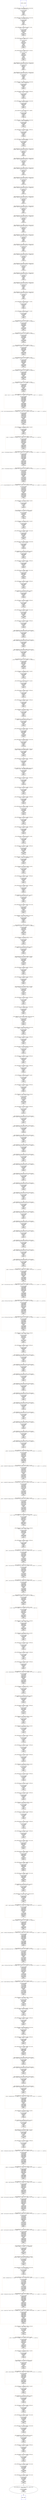 digraph G {
0[color=blue,shape=Msquare,label="ENTRY - ENTRY"];
1[color=blue,shape=Msquare,label="EXIT - EXIT"];
2[color=burlywood,shape=box,label="__float_adde8m23b_127nih_429679_429733 - bit_and_expr\n_10447 = (2147483647LLU) & a;\n\nsource code variables:\n_10447(429734)\na(429736)\nSCALARS:\nUSES:\na(429736)\nDEFS:\n_10447(429734)\n"];
3[color=burlywood,shape=box,label="__float_adde8m23b_127nih_429679_429738 - bit_and_expr\n_10449 = (2147483647LLU) & b;\n\nsource code variables:\n_10449(429739)\nb(429741)\nSCALARS:\nUSES:\nb(429741)\nDEFS:\n_10449(429739)\n"];
4[color=burlywood,shape=box,label="__float_adde8m23b_127nih_429679_432234 - lt_expr\n_11265 = _10447 < _10449;\n\nsource code variables:\n_10447(429734)\n_10449(429739)\n_11265(432233)\nSCALARS:\nUSES:\n_10447(429734)\n_10449(429739)\nDEFS:\n_11265(432233)\n"];
5[color=burlywood,shape=box,label="__float_adde8m23b_127nih_429679_429746 - cond_expr\n_10452 = _11265 ? b : a;\n\nsource code variables:\na(429736)\nb(429741)\n_10452(429747)\n_11265(432233)\nSCALARS:\nUSES:\na(429736)\nb(429741)\n_11265(432233)\nDEFS:\n_10452(429747)\n"];
6[color=burlywood,shape=box,label="__float_adde8m23b_127nih_429679_429749 - cond_expr\n_10453 = _11265 ? a : b;\n\nsource code variables:\na(429736)\nb(429741)\n_10453(429750)\n_11265(432233)\nSCALARS:\nUSES:\na(429736)\nb(429741)\n_11265(432233)\nDEFS:\n_10453(429750)\n"];
7[color=burlywood,shape=box,label="__float_adde8m23b_127nih_429679_434728 - extract_bit_expr\n_11969 = (_Bool)(((unsigned long long int)(b) >> 31LLU) & 1);\n\nsource code variables:\nb(429741)\n_11969(434727)\nSCALARS:\nUSES:\nb(429741)\nDEFS:\n_11969(434727)\n"];
8[color=burlywood,shape=box,label="__float_adde8m23b_127nih_429679_434731 - extract_bit_expr\n_11970 = (_Bool)(((unsigned long long int)(a) >> 31LLU) & 1);\n\nsource code variables:\na(429736)\n_11970(434730)\nSCALARS:\nUSES:\na(429736)\nDEFS:\n_11970(434730)\n"];
9[color=burlywood,shape=box,label="__float_adde8m23b_127nih_429679_429780 - bit_and_expr\n_10463 = _10452 & (8388607LLU);\n\nsource code variables:\n_10452(429747)\n_10463(429781)\nSCALARS:\nUSES:\n_10452(429747)\nDEFS:\n_10463(429781)\n"];
10[color=burlywood,shape=box,label="__float_adde8m23b_127nih_429679_429783 - rshift_expr\n_10464 = _10452 >> (23LLU);\n\nsource code variables:\n_10452(429747)\n_10464(429784)\nSCALARS:\nUSES:\n_10452(429747)\nDEFS:\n_10464(429784)\n"];
11[color=burlywood,shape=box,label="__float_adde8m23b_127nih_429679_429795 - bit_and_expr\n_10468 = _10464 & (255LLU);\n\nsource code variables:\n_10464(429784)\n_10468(429796)\nSCALARS:\nUSES:\n_10464(429784)\nDEFS:\n_10468(429796)\n"];
12[color=burlywood,shape=box,label="__float_adde8m23b_127nih_429679_433787 - ASSIGN\n_11718 = _10468;\n\nsource code variables:\n_10468(429796)\n_11718(433786)\nSCALARS:\nUSES:\n_10468(429796)\nDEFS:\n_11718(433786)\n"];
13[color=burlywood,shape=box,label="__float_adde8m23b_127nih_429679_429808 - bit_and_expr\n_10472 = _10453 & (8388607LLU);\n\nsource code variables:\n_10453(429750)\n_10472(429809)\nSCALARS:\nUSES:\n_10453(429750)\nDEFS:\n_10472(429809)\n"];
14[color=burlywood,shape=box,label="__float_adde8m23b_127nih_429679_429811 - rshift_expr\n_10473 = _10453 >> (23LLU);\n\nsource code variables:\n_10453(429750)\n_10473(429812)\nSCALARS:\nUSES:\n_10453(429750)\nDEFS:\n_10473(429812)\n"];
15[color=burlywood,shape=box,label="__float_adde8m23b_127nih_429679_429814 - bit_and_expr\n_10474 = _10473 & (255LLU);\n\nsource code variables:\n_10473(429812)\n_10474(429815)\nSCALARS:\nUSES:\n_10473(429812)\nDEFS:\n_10474(429815)\n"];
16[color=burlywood,shape=box,label="__float_adde8m23b_127nih_429679_435196 - extract_bit_expr\n_12090 = (_Bool)(((unsigned long long int)(b) >> 23LLU) & 1);\n\nsource code variables:\nb(429741)\n_12090(435195)\nSCALARS:\nUSES:\nb(429741)\nDEFS:\n_12090(435195)\n"];
17[color=burlywood,shape=box,label="__float_adde8m23b_127nih_429679_435199 - extract_bit_expr\n_12091 = (_Bool)(((unsigned long long int)(a) >> 23LLU) & 1);\n\nsource code variables:\na(429736)\n_12091(435198)\nSCALARS:\nUSES:\na(429736)\nDEFS:\n_12091(435198)\n"];
18[color=burlywood,shape=box,label="__float_adde8m23b_127nih_429679_435203 - extract_bit_expr\n_12092 = (_Bool)(((unsigned long long int)(b) >> 24LLU) & 1);\n\nsource code variables:\nb(429741)\n_12092(435202)\nSCALARS:\nUSES:\nb(429741)\nDEFS:\n_12092(435202)\n"];
19[color=burlywood,shape=box,label="__float_adde8m23b_127nih_429679_435206 - extract_bit_expr\n_12093 = (_Bool)(((unsigned long long int)(a) >> 24LLU) & 1);\n\nsource code variables:\na(429736)\n_12093(435205)\nSCALARS:\nUSES:\na(429736)\nDEFS:\n_12093(435205)\n"];
20[color=burlywood,shape=box,label="__float_adde8m23b_127nih_429679_435210 - extract_bit_expr\n_12094 = (_Bool)(((unsigned long long int)(b) >> 25LLU) & 1);\n\nsource code variables:\nb(429741)\n_12094(435209)\nSCALARS:\nUSES:\nb(429741)\nDEFS:\n_12094(435209)\n"];
21[color=burlywood,shape=box,label="__float_adde8m23b_127nih_429679_435213 - extract_bit_expr\n_12095 = (_Bool)(((unsigned long long int)(a) >> 25LLU) & 1);\n\nsource code variables:\na(429736)\n_12095(435212)\nSCALARS:\nUSES:\na(429736)\nDEFS:\n_12095(435212)\n"];
22[color=burlywood,shape=box,label="__float_adde8m23b_127nih_429679_435217 - extract_bit_expr\n_12096 = (_Bool)(((unsigned long long int)(b) >> 26LLU) & 1);\n\nsource code variables:\nb(429741)\n_12096(435216)\nSCALARS:\nUSES:\nb(429741)\nDEFS:\n_12096(435216)\n"];
23[color=burlywood,shape=box,label="__float_adde8m23b_127nih_429679_435220 - extract_bit_expr\n_12097 = (_Bool)(((unsigned long long int)(a) >> 26LLU) & 1);\n\nsource code variables:\na(429736)\n_12097(435219)\nSCALARS:\nUSES:\na(429736)\nDEFS:\n_12097(435219)\n"];
24[color=burlywood,shape=box,label="__float_adde8m23b_127nih_429679_435224 - extract_bit_expr\n_12098 = (_Bool)(((unsigned long long int)(b) >> 27LLU) & 1);\n\nsource code variables:\nb(429741)\n_12098(435223)\nSCALARS:\nUSES:\nb(429741)\nDEFS:\n_12098(435223)\n"];
25[color=burlywood,shape=box,label="__float_adde8m23b_127nih_429679_435227 - extract_bit_expr\n_12099 = (_Bool)(((unsigned long long int)(a) >> 27LLU) & 1);\n\nsource code variables:\na(429736)\n_12099(435226)\nSCALARS:\nUSES:\na(429736)\nDEFS:\n_12099(435226)\n"];
26[color=burlywood,shape=box,label="__float_adde8m23b_127nih_429679_435231 - extract_bit_expr\n_12100 = (_Bool)(((unsigned long long int)(b) >> 28LLU) & 1);\n\nsource code variables:\nb(429741)\n_12100(435230)\nSCALARS:\nUSES:\nb(429741)\nDEFS:\n_12100(435230)\n"];
27[color=burlywood,shape=box,label="__float_adde8m23b_127nih_429679_435234 - extract_bit_expr\n_12101 = (_Bool)(((unsigned long long int)(a) >> 28LLU) & 1);\n\nsource code variables:\na(429736)\n_12101(435233)\nSCALARS:\nUSES:\na(429736)\nDEFS:\n_12101(435233)\n"];
28[color=burlywood,shape=box,label="__float_adde8m23b_127nih_429679_435238 - extract_bit_expr\n_12102 = (_Bool)(((unsigned long long int)(b) >> 29LLU) & 1);\n\nsource code variables:\nb(429741)\n_12102(435237)\nSCALARS:\nUSES:\nb(429741)\nDEFS:\n_12102(435237)\n"];
29[color=burlywood,shape=box,label="__float_adde8m23b_127nih_429679_435241 - extract_bit_expr\n_12103 = (_Bool)(((unsigned long long int)(a) >> 29LLU) & 1);\n\nsource code variables:\na(429736)\n_12103(435240)\nSCALARS:\nUSES:\na(429736)\nDEFS:\n_12103(435240)\n"];
30[color=burlywood,shape=box,label="__float_adde8m23b_127nih_429679_435245 - extract_bit_expr\n_12104 = (_Bool)(((unsigned long long int)(b) >> 30LLU) & 1);\n\nsource code variables:\nb(429741)\n_12104(435244)\nSCALARS:\nUSES:\nb(429741)\nDEFS:\n_12104(435244)\n"];
31[color=burlywood,shape=box,label="__float_adde8m23b_127nih_429679_435248 - extract_bit_expr\n_12105 = (_Bool)(((unsigned long long int)(a) >> 30LLU) & 1);\n\nsource code variables:\na(429736)\n_12105(435247)\nSCALARS:\nUSES:\na(429736)\nDEFS:\n_12105(435247)\n"];
32[color=burlywood,shape=box,label="__float_adde8m23b_127nih_429679_432271 - ne_expr\n_11278 = _10463 != (0LLU);\n\nsource code variables:\n_10463(429781)\n_11278(432270)\nSCALARS:\nUSES:\n_10463(429781)\nDEFS:\n_11278(432270)\n"];
33[color=burlywood,shape=box,label="__float_adde8m23b_127nih_429679_432274 - ne_expr\n_11279 = _10472 != (0LLU);\n\nsource code variables:\n_10472(429809)\n_11279(432273)\nSCALARS:\nUSES:\n_10472(429809)\nDEFS:\n_11279(432273)\n"];
34[color=burlywood,shape=box,label="__float_adde8m23b_127nih_429679_438057 - lut_expr\n_12836 = (216LLU>>(((_12103)<<2) | ((_12102)<<1) | (_11265)))&1;\n\nsource code variables:\n_11265(432233)\n_12102(435237)\n_12103(435240)\n_12836(438056)\nSCALARS:\nUSES:\n_11265(432233)\n_12102(435237)\n_12103(435240)\nDEFS:\n_12836(438056)\n"];
35[color=burlywood,shape=box,label="__float_adde8m23b_127nih_429679_438060 - lut_expr\n_12837 = (216LLU>>(((_12105)<<2) | ((_12104)<<1) | (_11265)))&1;\n\nsource code variables:\n_11265(432233)\n_12104(435244)\n_12105(435247)\n_12837(438059)\nSCALARS:\nUSES:\n_11265(432233)\n_12104(435244)\n_12105(435247)\nDEFS:\n_12837(438059)\n"];
36[color=burlywood,shape=box,label="__float_adde8m23b_127nih_429679_438063 - lut_expr\n_12838 = (216LLU>>(((_12091)<<2) | ((_12090)<<1) | (_11265)))&1;\n\nsource code variables:\n_11265(432233)\n_12090(435195)\n_12091(435198)\n_12838(438062)\nSCALARS:\nUSES:\n_11265(432233)\n_12090(435195)\n_12091(435198)\nDEFS:\n_12838(438062)\n"];
37[color=burlywood,shape=box,label="__float_adde8m23b_127nih_429679_438066 - lut_expr\n_12839 = (216LLU>>(((_12093)<<2) | ((_12092)<<1) | (_11265)))&1;\n\nsource code variables:\n_11265(432233)\n_12092(435202)\n_12093(435205)\n_12839(438065)\nSCALARS:\nUSES:\n_11265(432233)\n_12092(435202)\n_12093(435205)\nDEFS:\n_12839(438065)\n"];
38[color=burlywood,shape=box,label="__float_adde8m23b_127nih_429679_438069 - lut_expr\n_12840 = (216LLU>>(((_12095)<<2) | ((_12094)<<1) | (_11265)))&1;\n\nsource code variables:\n_11265(432233)\n_12094(435209)\n_12095(435212)\n_12840(438068)\nSCALARS:\nUSES:\n_11265(432233)\n_12094(435209)\n_12095(435212)\nDEFS:\n_12840(438068)\n"];
39[color=burlywood,shape=box,label="__float_adde8m23b_127nih_429679_438072 - lut_expr\n_12841 = (216LLU>>(((_12097)<<2) | ((_12096)<<1) | (_11265)))&1;\n\nsource code variables:\n_11265(432233)\n_12096(435216)\n_12097(435219)\n_12841(438071)\nSCALARS:\nUSES:\n_11265(432233)\n_12096(435216)\n_12097(435219)\nDEFS:\n_12841(438071)\n"];
40[color=burlywood,shape=box,label="__float_adde8m23b_127nih_429679_438075 - lut_expr\n_12842 = (1LLU>>(((_12841)<<5) | ((_12840)<<4) | ((_12839)<<3) | ((_12838)<<2) | ((_12837)<<1) | (_12836)))&1;\n\nsource code variables:\n_12836(438056)\n_12837(438059)\n_12838(438062)\n_12839(438065)\n_12840(438068)\n_12841(438071)\n_12842(438074)\nSCALARS:\nUSES:\n_12836(438056)\n_12837(438059)\n_12838(438062)\n_12839(438065)\n_12840(438068)\n_12841(438071)\nDEFS:\n_12842(438074)\n"];
41[color=burlywood,shape=box,label="__float_adde8m23b_127nih_429679_433955 - lut_expr\n_11766 = (18437168259439525887LLU>>(((_12842)<<5) | ((_12101)<<4) | ((_12100)<<3) | ((_12099)<<2) | ((_12098)<<1) | (_11265)))&1;\n\nsource code variables:\n_11265(432233)\n_11766(433954)\n_12098(435223)\n_12099(435226)\n_12100(435230)\n_12101(435233)\n_12842(438074)\nSCALARS:\nUSES:\n_11265(432233)\n_12098(435223)\n_12099(435226)\n_12100(435230)\n_12101(435233)\n_12842(438074)\nDEFS:\n_11766(433954)\n"];
42[color=burlywood,shape=box,label="__float_adde8m23b_127nih_429679_429855 - nop_expr\n_10488 = (_11766)%(1U << 1);\n\nsource code variables:\n_10488(429856)\n_11766(433954)\nSCALARS:\nUSES:\n_11766(433954)\nDEFS:\n_10488(429856)\n"];
43[color=burlywood,shape=box,label="__float_adde8m23b_127nih_429679_438081 - lut_expr\n_12843 = (1116699LLU>>(((_12097)<<4) | ((_12096)<<3) | ((_12095)<<2) | ((_12094)<<1) | (_11265)))&1;\n\nsource code variables:\n_11265(432233)\n_12094(435209)\n_12095(435212)\n_12096(435216)\n_12097(435219)\n_12843(438080)\nSCALARS:\nUSES:\n_11265(432233)\n_12094(435209)\n_12095(435212)\n_12096(435216)\n_12097(435219)\nDEFS:\n_12843(438080)\n"];
44[color=burlywood,shape=box,label="__float_adde8m23b_127nih_429679_438085 - lut_expr\n_12844 = (4796185684475904LLU>>(((_12843)<<5) | ((_12093)<<4) | ((_12092)<<3) | ((_12091)<<2) | ((_12090)<<1) | (_11265)))&1;\n\nsource code variables:\n_11265(432233)\n_12090(435195)\n_12091(435198)\n_12092(435202)\n_12093(435205)\n_12843(438080)\n_12844(438084)\nSCALARS:\nUSES:\n_11265(432233)\n_12090(435195)\n_12091(435198)\n_12092(435202)\n_12093(435205)\n_12843(438080)\nDEFS:\n_12844(438084)\n"];
45[color=burlywood,shape=box,label="__float_adde8m23b_127nih_429679_438088 - lut_expr\n_12845 = (4796185684475904LLU>>(((_12844)<<5) | ((_12105)<<4) | ((_12104)<<3) | ((_12103)<<2) | ((_12102)<<1) | (_11265)))&1;\n\nsource code variables:\n_11265(432233)\n_12102(435237)\n_12103(435240)\n_12104(435244)\n_12105(435247)\n_12844(438084)\n_12845(438087)\nSCALARS:\nUSES:\n_11265(432233)\n_12102(435237)\n_12103(435240)\n_12104(435244)\n_12105(435247)\n_12844(438084)\nDEFS:\n_12845(438087)\n"];
46[color=burlywood,shape=box,label="__float_adde8m23b_127nih_429679_433972 - lut_expr\n_11771 = (18441947888025075711LLU>>(((_12845)<<5) | ((_12101)<<4) | ((_12100)<<3) | ((_12099)<<2) | ((_12098)<<1) | (_11265)))&1;\n\nsource code variables:\n_11265(432233)\n_11771(433971)\n_12098(435223)\n_12099(435226)\n_12100(435230)\n_12101(435233)\n_12845(438087)\nSCALARS:\nUSES:\n_11265(432233)\n_12098(435223)\n_12099(435226)\n_12100(435230)\n_12101(435233)\n_12845(438087)\nDEFS:\n_11771(433971)\n"];
47[color=burlywood,shape=box,label="__float_adde8m23b_127nih_429679_429869 - nop_expr\n_10493 = (_11771)%(1U << 1);\n\nsource code variables:\n_10493(429870)\n_11771(433971)\nSCALARS:\nUSES:\n_11771(433971)\nDEFS:\n_10493(429870)\n"];
48[color=burlywood,shape=box,label="__float_adde8m23b_127nih_429679_433982 - lut_expr\n_11774 = (6LLU>>(((_11970)<<1) | (_11969)))&1;\n\nsource code variables:\n_11774(433981)\n_11969(434727)\n_11970(434730)\nSCALARS:\nUSES:\n_11969(434727)\n_11970(434730)\nDEFS:\n_11774(433981)\n"];
49[color=burlywood,shape=box,label="__float_adde8m23b_127nih_429679_429872 - nop_expr\n_10494 = (_11774)%(1U << 1);\n\nsource code variables:\n_10494(429873)\n_11774(433981)\nSCALARS:\nUSES:\n_11774(433981)\nDEFS:\n_10494(429873)\n"];
50[color=burlywood,shape=box,label="__float_adde8m23b_127nih_429679_429900 - minus_expr\n_10502 = _10468 - _10474;\n\nsource code variables:\n_10468(429796)\n_10474(429815)\n_10502(429901)\nSCALARS:\nUSES:\n_10468(429796)\n_10474(429815)\nDEFS:\n_10502(429901)\n"];
51[color=burlywood,shape=box,label="__float_adde8m23b_127nih_429679_429905 - bit_and_expr\n_10504 = _10502 & (255LLU);\n\nsource code variables:\n_10502(429901)\n_10504(429906)\nSCALARS:\nUSES:\n_10502(429901)\nDEFS:\n_10504(429906)\n"];
52[color=burlywood,shape=box,label="__float_adde8m23b_127nih_429679_429908 - nop_expr\n_10505 = (unsigned long long int) (_10488);\n\nsource code variables:\n_10488(429856)\n_10505(429909)\nSCALARS:\nUSES:\n_10488(429856)\nDEFS:\n_10505(429909)\n"];
53[color=burlywood,shape=box,label="__float_adde8m23b_127nih_429679_429911 - lshift_expr\n_10506 = _10505 << (23LLU);\n\nsource code variables:\n_10505(429909)\n_10506(429912)\nSCALARS:\nUSES:\n_10505(429909)\nDEFS:\n_10506(429912)\n"];
54[color=burlywood,shape=box,label="__float_adde8m23b_127nih_429679_429914 - bit_ior_expr\n_10507 = _10506 | _10463;\n\nsource code variables:\n_10463(429781)\n_10506(429912)\n_10507(429915)\nSCALARS:\nUSES:\n_10463(429781)\n_10506(429912)\nDEFS:\n_10507(429915)\n"];
55[color=burlywood,shape=box,label="__float_adde8m23b_127nih_429679_429920 - lshift_expr\n_10509 = _10507 << (2LLU);\n\nsource code variables:\n_10507(429915)\n_10509(429921)\nSCALARS:\nUSES:\n_10507(429915)\nDEFS:\n_10509(429921)\n"];
56[color=burlywood,shape=box,label="__float_adde8m23b_127nih_429679_429923 - nop_expr\n_10510 = (unsigned long long int) (_10493);\n\nsource code variables:\n_10493(429870)\n_10510(429924)\nSCALARS:\nUSES:\n_10493(429870)\nDEFS:\n_10510(429924)\n"];
57[color=burlywood,shape=box,label="__float_adde8m23b_127nih_429679_429926 - lshift_expr\n_10511 = _10510 << (23LLU);\n\nsource code variables:\n_10510(429924)\n_10511(429927)\nSCALARS:\nUSES:\n_10510(429924)\nDEFS:\n_10511(429927)\n"];
58[color=burlywood,shape=box,label="__float_adde8m23b_127nih_429679_429929 - bit_ior_expr\n_10512 = _10511 | _10472;\n\nsource code variables:\n_10472(429809)\n_10511(429927)\n_10512(429930)\nSCALARS:\nUSES:\n_10472(429809)\n_10511(429927)\nDEFS:\n_10512(429930)\n"];
59[color=burlywood,shape=box,label="__float_adde8m23b_127nih_429679_429932 - lshift_expr\n_10513 = _10512 << (2LLU);\n\nsource code variables:\n_10512(429930)\n_10513(429933)\nSCALARS:\nUSES:\n_10512(429930)\nDEFS:\n_10513(429933)\n"];
60[color=burlywood,shape=box,label="__float_adde8m23b_127nih_429679_434874 - extract_bit_expr\n_12005 = (_Bool)(((unsigned long long int)(_10502) >> 5LLU) & 1);\n\nsource code variables:\n_10502(429901)\n_12005(434873)\nSCALARS:\nUSES:\n_10502(429901)\nDEFS:\n_12005(434873)\n"];
61[color=burlywood,shape=box,label="__float_adde8m23b_127nih_429679_434878 - extract_bit_expr\n_12006 = (_Bool)(((unsigned long long int)(_10502) >> 6LLU) & 1);\n\nsource code variables:\n_10502(429901)\n_12006(434877)\nSCALARS:\nUSES:\n_10502(429901)\nDEFS:\n_12006(434877)\n"];
62[color=burlywood,shape=box,label="__float_adde8m23b_127nih_429679_434882 - extract_bit_expr\n_12007 = (_Bool)(((unsigned long long int)(_10502) >> 7LLU) & 1);\n\nsource code variables:\n_10502(429901)\n_12007(434881)\nSCALARS:\nUSES:\n_10502(429901)\nDEFS:\n_12007(434881)\n"];
63[color=burlywood,shape=box,label="__float_adde8m23b_127nih_429679_432301 - lut_expr\n_11289 = (254LLU>>(((_12007)<<2) | ((_12006)<<1) | (_12005)))&1;\n\nsource code variables:\n_11289(432300)\n_12005(434873)\n_12006(434877)\n_12007(434881)\nSCALARS:\nUSES:\n_12005(434873)\n_12006(434877)\n_12007(434881)\nDEFS:\n_11289(432300)\n"];
64[color=burlywood,shape=box,label="__float_adde8m23b_127nih_429679_429957 - nop_expr\n_10521 = (_11289)%(1U << 1);\n\nsource code variables:\n_10521(429958)\n_11289(432300)\nSCALARS:\nUSES:\n_11289(432300)\nDEFS:\n_10521(429958)\n"];
65[color=burlywood,shape=box,label="__float_adde8m23b_127nih_429679_432330 - nop_expr\n_11300 = (int) (_10521);\n\nsource code variables:\n_10521(429958)\n_11300(432329)\nSCALARS:\nUSES:\n_10521(429958)\nDEFS:\n_11300(432329)\n"];
66[color=burlywood,shape=box,label="__float_adde8m23b_127nih_429679_432325 - lshift_expr\n_11298 = _11300 << (31u);\n\nsource code variables:\n_11298(432324)\n_11300(432329)\nSCALARS:\nUSES:\n_11300(432329)\nDEFS:\n_11298(432324)\n"];
67[color=burlywood,shape=box,label="__float_adde8m23b_127nih_429679_432304 - rshift_expr\n_11290 = _11298 >> (31u);\n\nsource code variables:\n_11290(432303)\n_11298(432324)\nSCALARS:\nUSES:\n_11298(432324)\nDEFS:\n_11290(432303)\n"];
68[color=burlywood,shape=box,label="__float_adde8m23b_127nih_429679_432307 - nop_expr\n_11291 = (unsigned int) (_11290);\n\nsource code variables:\n_11290(432303)\n_11291(432306)\nSCALARS:\nUSES:\n_11290(432303)\nDEFS:\n_11291(432306)\n"];
69[color=burlywood,shape=box,label="__float_adde8m23b_127nih_429679_429966 - nop_expr\n_10523 = (unsigned long long int) (_11291);\n\nsource code variables:\n_10523(429967)\n_11291(432306)\nSCALARS:\nUSES:\n_11291(432306)\nDEFS:\n_10523(429967)\n"];
70[color=burlywood,shape=box,label="__float_adde8m23b_127nih_429679_429970 - bit_ior_expr\n_10524 = _10504 | _10523;\n\nsource code variables:\n_10504(429906)\n_10523(429967)\n_10524(429971)\nSCALARS:\nUSES:\n_10504(429906)\n_10523(429967)\nDEFS:\n_10524(429971)\n"];
71[color=burlywood,shape=box,label="__float_adde8m23b_127nih_429679_429979 - bit_and_expr\n_10527 = _10524 & (31LLU);\n\nsource code variables:\n_10524(429971)\n_10527(429980)\nSCALARS:\nUSES:\n_10524(429971)\nDEFS:\n_10527(429980)\n"];
72[color=burlywood,shape=box,label="__float_adde8m23b_127nih_429679_429982 - lshift_expr\n_10528 = (18446744073709551615LLU) << _10527;\n\nsource code variables:\n_10527(429980)\n_10528(429983)\nSCALARS:\nUSES:\n_10527(429980)\nDEFS:\n_10528(429983)\n"];
73[color=burlywood,shape=box,label="__float_adde8m23b_127nih_429679_433071 - rshift_expr\n_11519 = _10528 >> (2LLU);\n\nsource code variables:\n_10528(429983)\n_11519(433070)\nSCALARS:\nUSES:\n_10528(429983)\nDEFS:\n_11519(433070)\n"];
74[color=burlywood,shape=box,label="__float_adde8m23b_127nih_429679_429985 - bit_xor_expr\n_11520 = _11519 ^ (4611686018427387903LLU);\n\nsource code variables:\n_11519(433070)\n_11520(433074)\nSCALARS:\nUSES:\n_11519(433070)\nDEFS:\n_11520(433074)\n"];
75[color=burlywood,shape=box,label="__float_adde8m23b_127nih_429679_433077 - lshift_expr\n_10529 = _11520 << (2LLU);\n\nsource code variables:\n_10529(429986)\n_11520(433074)\nSCALARS:\nUSES:\n_11520(433074)\nDEFS:\n_10529(429986)\n"];
76[color=burlywood,shape=box,label="__float_adde8m23b_127nih_429679_433080 - rshift_expr\n_11522 = _10513 >> (2LLU);\n\nsource code variables:\n_10513(429933)\n_11522(433079)\nSCALARS:\nUSES:\n_10513(429933)\nDEFS:\n_11522(433079)\n"];
77[color=burlywood,shape=box,label="__float_adde8m23b_127nih_429679_433084 - rshift_expr\n_11523 = _10529 >> (2LLU);\n\nsource code variables:\n_10529(429986)\n_11523(433083)\nSCALARS:\nUSES:\n_10529(429986)\nDEFS:\n_11523(433083)\n"];
78[color=burlywood,shape=box,label="__float_adde8m23b_127nih_429679_429988 - bit_and_expr\n_11524 = _11522 & _11523;\n\nsource code variables:\n_11522(433079)\n_11523(433083)\n_11524(433085)\nSCALARS:\nUSES:\n_11522(433079)\n_11523(433083)\nDEFS:\n_11524(433085)\n"];
79[color=burlywood,shape=box,label="__float_adde8m23b_127nih_429679_433088 - lshift_expr\n_10530 = _11524 << (2LLU);\n\nsource code variables:\n_10530(429989)\n_11524(433085)\nSCALARS:\nUSES:\n_11524(433085)\nDEFS:\n_10530(429989)\n"];
80[color=burlywood,shape=box,label="__float_adde8m23b_127nih_429679_433091 - rshift_expr\n_11526 = _10530 >> (2LLU);\n\nsource code variables:\n_10530(429989)\n_11526(433090)\nSCALARS:\nUSES:\n_10530(429989)\nDEFS:\n_11526(433090)\n"];
81[color=burlywood,shape=box,label="__float_adde8m23b_127nih_429679_432309 - ne_expr\n_11292 = _11526 != (0LLU);\n\nsource code variables:\n_11292(432308)\n_11526(433090)\nSCALARS:\nUSES:\n_11526(433090)\nDEFS:\n_11292(432308)\n"];
82[color=burlywood,shape=box,label="__float_adde8m23b_127nih_429679_429997 - rshift_expr\n_10533 = _10513 >> _10527;\n\nsource code variables:\n_10513(429933)\n_10527(429980)\n_10533(429998)\nSCALARS:\nUSES:\n_10513(429933)\n_10527(429980)\nDEFS:\n_10533(429998)\n"];
83[color=burlywood,shape=box,label="__float_adde8m23b_127nih_429679_430009 - bit_and_expr\n_10537 = _10533 & (67108863LLU);\n\nsource code variables:\n_10533(429998)\n_10537(430010)\nSCALARS:\nUSES:\n_10533(429998)\nDEFS:\n_10537(430010)\n"];
84[color=burlywood,shape=box,label="__float_adde8m23b_127nih_429679_432333 - nop_expr\n_11301 = (long long int) (_10494);\n\nsource code variables:\n_10494(429873)\n_11301(432332)\nSCALARS:\nUSES:\n_10494(429873)\nDEFS:\n_11301(432332)\n"];
85[color=burlywood,shape=box,label="__float_adde8m23b_127nih_429679_432327 - lshift_expr\n_11299 = _11301 << (63u);\n\nsource code variables:\n_11299(432326)\n_11301(432332)\nSCALARS:\nUSES:\n_11301(432332)\nDEFS:\n_11299(432326)\n"];
86[color=burlywood,shape=box,label="__float_adde8m23b_127nih_429679_432315 - rshift_expr\n_11294 = _11299 >> (63u);\n\nsource code variables:\n_11294(432314)\n_11299(432326)\nSCALARS:\nUSES:\n_11299(432326)\nDEFS:\n_11294(432314)\n"];
87[color=burlywood,shape=box,label="__float_adde8m23b_127nih_429679_432317 - nop_expr\n_11295 = (unsigned long long int) (_11294);\n\nsource code variables:\n_11294(432314)\n_11295(432316)\nSCALARS:\nUSES:\n_11294(432314)\nDEFS:\n_11295(432316)\n"];
88[color=burlywood,shape=box,label="__float_adde8m23b_127nih_429679_430018 - bit_xor_expr\n_10539 = _10537 ^ _11295;\n\nsource code variables:\n_10537(430010)\n_10539(430019)\n_11295(432316)\nSCALARS:\nUSES:\n_10537(430010)\n_11295(432316)\nDEFS:\n_10539(430019)\n"];
89[color=burlywood,shape=box,label="__float_adde8m23b_127nih_429679_430034 - bit_and_expr\n_10544 = _10539 & (134217727LLU);\n\nsource code variables:\n_10539(430019)\n_10544(430035)\nSCALARS:\nUSES:\n_10539(430019)\nDEFS:\n_10544(430035)\n"];
90[color=burlywood,shape=box,label="__float_adde8m23b_127nih_429679_434006 - lut_expr\n_11781 = (6LLU>>(((_11292)<<2) | ((_11970)<<1) | (_11969)))&1;\n\nsource code variables:\n_11292(432308)\n_11781(434005)\n_11969(434727)\n_11970(434730)\nSCALARS:\nUSES:\n_11292(432308)\n_11969(434727)\n_11970(434730)\nDEFS:\n_11781(434005)\n"];
91[color=burlywood,shape=box,label="__float_adde8m23b_127nih_429679_430040 - nop_expr\n_10546 = (_11781)%(1U << 1);\n\nsource code variables:\n_10546(430041)\n_11781(434005)\nSCALARS:\nUSES:\n_11781(434005)\nDEFS:\n_10546(430041)\n"];
92[color=burlywood,shape=box,label="__float_adde8m23b_127nih_429679_430043 - nop_expr\n_10547 = (unsigned long long int) (_10546);\n\nsource code variables:\n_10546(430041)\n_10547(430044)\nSCALARS:\nUSES:\n_10546(430041)\nDEFS:\n_10547(430044)\n"];
93[color=burlywood,shape=box,label="__float_adde8m23b_127nih_429679_430046 - plus_expr\n_10548 = (unsigned long long int)(_10547 + _10544);\n\nsource code variables:\n_10544(430035)\n_10547(430044)\n_10548(430047)\nSCALARS:\nUSES:\n_10544(430035)\n_10547(430044)\nDEFS:\n_10548(430047)\n"];
94[color=burlywood,shape=box,label="__float_adde8m23b_127nih_429679_433105 - rshift_expr\n_11529 = _10509 >> (2LLU);\n\nsource code variables:\n_10509(429921)\n_11529(433104)\nSCALARS:\nUSES:\n_10509(429921)\nDEFS:\n_11529(433104)\n"];
95[color=burlywood,shape=box,label="__float_adde8m23b_127nih_429679_433108 - rshift_expr\n_11530 = _10548 >> (2LLU);\n\nsource code variables:\n_10548(430047)\n_11530(433107)\nSCALARS:\nUSES:\n_10548(430047)\nDEFS:\n_11530(433107)\n"];
96[color=burlywood,shape=box,label="__float_adde8m23b_127nih_429679_433110 - plus_expr\n_11531 = (unsigned long long int)(_11529 + _11530);\n\nsource code variables:\n_11529(433104)\n_11530(433107)\n_11531(433109)\nSCALARS:\nUSES:\n_11529(433104)\n_11530(433107)\nDEFS:\n_11531(433109)\n"];
97[color=burlywood,shape=box,label="__float_adde8m23b_127nih_429679_433113 - lshift_expr\n_11532 = _11531 << (2LLU);\n\nsource code variables:\n_11531(433109)\n_11532(433112)\nSCALARS:\nUSES:\n_11531(433109)\nDEFS:\n_11532(433112)\n"];
98[color=burlywood,shape=box,label="__float_adde8m23b_127nih_429679_433117 - bit_and_expr\n_11533 = _10548 & (3LLU);\n\nsource code variables:\n_10548(430047)\n_11533(433116)\nSCALARS:\nUSES:\n_10548(430047)\nDEFS:\n_11533(433116)\n"];
99[color=burlywood,shape=box,label="__float_adde8m23b_127nih_429679_430049 - bit_ior_concat_expr\n_10549 = _11532 | (_11533 & ((1ULL<<2LLU)-1));\n\nsource code variables:\n_10549(430050)\n_11532(433112)\n_11533(433116)\nSCALARS:\nUSES:\n_11532(433112)\n_11533(433116)\nDEFS:\n_10549(430050)\n"];
100[color=burlywood,shape=box,label="__float_adde8m23b_127nih_429679_430052 - bit_and_expr\n_10550 = _10549 & (134217727LLU);\n\nsource code variables:\n_10549(430050)\n_10550(430053)\nSCALARS:\nUSES:\n_10549(430050)\nDEFS:\n_10550(430053)\n"];
101[color=burlywood,shape=box,label="__float_adde8m23b_127nih_429679_433124 - rshift_expr\n_11534 = _10550 >> (11LLU);\n\nsource code variables:\n_10550(430053)\n_11534(433123)\nSCALARS:\nUSES:\n_10550(430053)\nDEFS:\n_11534(433123)\n"];
102[color=burlywood,shape=box,label="__float_adde8m23b_127nih_429679_430109 - bit_and_expr\n_11535 = _11534 & (65535LLU);\n\nsource code variables:\n_11534(433123)\n_11535(433126)\nSCALARS:\nUSES:\n_11534(433123)\nDEFS:\n_11535(433126)\n"];
103[color=burlywood,shape=box,label="__float_adde8m23b_127nih_429679_433129 - lshift_expr\n_10568 = _11535 << (11LLU);\n\nsource code variables:\n_10568(430110)\n_11535(433126)\nSCALARS:\nUSES:\n_11535(433126)\nDEFS:\n_10568(430110)\n"];
104[color=burlywood,shape=box,label="__float_adde8m23b_127nih_429679_433132 - rshift_expr\n_11537 = _10568 >> (11LLU);\n\nsource code variables:\n_10568(430110)\n_11537(433131)\nSCALARS:\nUSES:\n_10568(430110)\nDEFS:\n_11537(433131)\n"];
105[color=burlywood,shape=box,label="__float_adde8m23b_127nih_429679_432359 - eq_expr\n_11310 = _11537 == (0LLU);\n\nsource code variables:\n_11310(432358)\n_11537(433131)\nSCALARS:\nUSES:\n_11537(433131)\nDEFS:\n_11310(432358)\n"];
106[color=burlywood,shape=box,label="__float_adde8m23b_127nih_429679_430115 - lshift_expr\n_10570 = _10550 << (16LLU);\n\nsource code variables:\n_10550(430053)\n_10570(430116)\nSCALARS:\nUSES:\n_10550(430053)\nDEFS:\n_10570(430116)\n"];
107[color=burlywood,shape=box,label="__float_adde8m23b_127nih_429679_430118 - cond_expr\n_10571 = _11310 ? _10570 : _10550;\n\nsource code variables:\n_10550(430053)\n_10570(430116)\n_10571(430119)\n_11310(432358)\nSCALARS:\nUSES:\n_10550(430053)\n_10570(430116)\n_11310(432358)\nDEFS:\n_10571(430119)\n"];
108[color=burlywood,shape=box,label="__float_adde8m23b_127nih_429679_430146 - lshift_expr\n_10581 = _10571 << (8LLU);\n\nsource code variables:\n_10571(430119)\n_10581(430147)\nSCALARS:\nUSES:\n_10571(430119)\nDEFS:\n_10581(430147)\n"];
109[color=burlywood,shape=box,label="__float_adde8m23b_127nih_429679_437292 - extract_bit_expr\n_12645 = (_Bool)(((unsigned long long int)(_11531) >> 1LLU) & 1);\n\nsource code variables:\n_11531(433109)\n_12645(437291)\nSCALARS:\nUSES:\n_11531(433109)\nDEFS:\n_12645(437291)\n"];
110[color=burlywood,shape=box,label="__float_adde8m23b_127nih_429679_436901 - extract_bit_expr\n_12546 = (_Bool)(((unsigned long long int)(_11531) >> 17LLU) & 1);\n\nsource code variables:\n_11531(433109)\n_12546(436900)\nSCALARS:\nUSES:\n_11531(433109)\nDEFS:\n_12546(436900)\n"];
111[color=burlywood,shape=box,label="__float_adde8m23b_127nih_429679_437296 - extract_bit_expr\n_12646 = (_Bool)(((unsigned long long int)(_11531) >> 2LLU) & 1);\n\nsource code variables:\n_11531(433109)\n_12646(437295)\nSCALARS:\nUSES:\n_11531(433109)\nDEFS:\n_12646(437295)\n"];
112[color=burlywood,shape=box,label="__float_adde8m23b_127nih_429679_436909 - extract_bit_expr\n_12548 = (_Bool)(((unsigned long long int)(_11531) >> 18LLU) & 1);\n\nsource code variables:\n_11531(433109)\n_12548(436908)\nSCALARS:\nUSES:\n_11531(433109)\nDEFS:\n_12548(436908)\n"];
113[color=burlywood,shape=box,label="__float_adde8m23b_127nih_429679_437300 - extract_bit_expr\n_12647 = (_Bool)(((unsigned long long int)(_11531) >> 3LLU) & 1);\n\nsource code variables:\n_11531(433109)\n_12647(437299)\nSCALARS:\nUSES:\n_11531(433109)\nDEFS:\n_12647(437299)\n"];
114[color=burlywood,shape=box,label="__float_adde8m23b_127nih_429679_436917 - extract_bit_expr\n_12550 = (_Bool)(((unsigned long long int)(_11531) >> 19LLU) & 1);\n\nsource code variables:\n_11531(433109)\n_12550(436916)\nSCALARS:\nUSES:\n_11531(433109)\nDEFS:\n_12550(436916)\n"];
115[color=burlywood,shape=box,label="__float_adde8m23b_127nih_429679_437304 - extract_bit_expr\n_12648 = (_Bool)(((unsigned long long int)(_11531) >> 4LLU) & 1);\n\nsource code variables:\n_11531(433109)\n_12648(437303)\nSCALARS:\nUSES:\n_11531(433109)\nDEFS:\n_12648(437303)\n"];
116[color=burlywood,shape=box,label="__float_adde8m23b_127nih_429679_436925 - extract_bit_expr\n_12552 = (_Bool)(((unsigned long long int)(_11531) >> 20LLU) & 1);\n\nsource code variables:\n_11531(433109)\n_12552(436924)\nSCALARS:\nUSES:\n_11531(433109)\nDEFS:\n_12552(436924)\n"];
117[color=burlywood,shape=box,label="__float_adde8m23b_127nih_429679_437308 - extract_bit_expr\n_12649 = (_Bool)(((unsigned long long int)(_11531) >> 5LLU) & 1);\n\nsource code variables:\n_11531(433109)\n_12649(437307)\nSCALARS:\nUSES:\n_11531(433109)\nDEFS:\n_12649(437307)\n"];
118[color=burlywood,shape=box,label="__float_adde8m23b_127nih_429679_436933 - extract_bit_expr\n_12554 = (_Bool)(((unsigned long long int)(_11531) >> 21LLU) & 1);\n\nsource code variables:\n_11531(433109)\n_12554(436932)\nSCALARS:\nUSES:\n_11531(433109)\nDEFS:\n_12554(436932)\n"];
119[color=burlywood,shape=box,label="__float_adde8m23b_127nih_429679_437312 - extract_bit_expr\n_12650 = (_Bool)(((unsigned long long int)(_11531) >> 6LLU) & 1);\n\nsource code variables:\n_11531(433109)\n_12650(437311)\nSCALARS:\nUSES:\n_11531(433109)\nDEFS:\n_12650(437311)\n"];
120[color=burlywood,shape=box,label="__float_adde8m23b_127nih_429679_436941 - extract_bit_expr\n_12556 = (_Bool)(((unsigned long long int)(_11531) >> 22LLU) & 1);\n\nsource code variables:\n_11531(433109)\n_12556(436940)\nSCALARS:\nUSES:\n_11531(433109)\nDEFS:\n_12556(436940)\n"];
121[color=burlywood,shape=box,label="__float_adde8m23b_127nih_429679_437316 - extract_bit_expr\n_12651 = (_Bool)(((unsigned long long int)(_11531) >> 7LLU) & 1);\n\nsource code variables:\n_11531(433109)\n_12651(437315)\nSCALARS:\nUSES:\n_11531(433109)\nDEFS:\n_12651(437315)\n"];
122[color=burlywood,shape=box,label="__float_adde8m23b_127nih_429679_436949 - extract_bit_expr\n_12558 = (_Bool)(((unsigned long long int)(_11531) >> 23LLU) & 1);\n\nsource code variables:\n_11531(433109)\n_12558(436948)\nSCALARS:\nUSES:\n_11531(433109)\nDEFS:\n_12558(436948)\n"];
123[color=burlywood,shape=box,label="__float_adde8m23b_127nih_429679_437320 - extract_bit_expr\n_12652 = (_Bool)(((unsigned long long int)(_11531) >> 8LLU) & 1);\n\nsource code variables:\n_11531(433109)\n_12652(437319)\nSCALARS:\nUSES:\n_11531(433109)\nDEFS:\n_12652(437319)\n"];
124[color=burlywood,shape=box,label="__float_adde8m23b_127nih_429679_436957 - extract_bit_expr\n_12560 = (_Bool)(((unsigned long long int)(_11531) >> 24LLU) & 1);\n\nsource code variables:\n_11531(433109)\n_12560(436956)\nSCALARS:\nUSES:\n_11531(433109)\nDEFS:\n_12560(436956)\n"];
125[color=burlywood,shape=box,label="__float_adde8m23b_127nih_429679_438097 - lut_expr\n_12846 = (2229543LLU>>(((_12552)<<4) | ((_12648)<<3) | ((_12550)<<2) | ((_12647)<<1) | (_11310)))&1;\n\nsource code variables:\n_11310(432358)\n_12550(436916)\n_12552(436924)\n_12647(437299)\n_12648(437303)\n_12846(438096)\nSCALARS:\nUSES:\n_11310(432358)\n_12550(436916)\n_12552(436924)\n_12647(437299)\n_12648(437303)\nDEFS:\n_12846(438096)\n"];
126[color=burlywood,shape=box,label="__float_adde8m23b_127nih_429679_438101 - lut_expr\n_12847 = (22521653154021376LLU>>(((_12846)<<5) | ((_12548)<<4) | ((_12646)<<3) | ((_11310)<<2) | ((_12546)<<1) | (_12645)))&1;\n\nsource code variables:\n_11310(432358)\n_12546(436900)\n_12548(436908)\n_12645(437291)\n_12646(437295)\n_12846(438096)\n_12847(438100)\nSCALARS:\nUSES:\n_11310(432358)\n_12546(436900)\n_12548(436908)\n_12645(437291)\n_12646(437295)\n_12846(438096)\nDEFS:\n_12847(438100)\n"];
127[color=burlywood,shape=box,label="__float_adde8m23b_127nih_429679_438105 - lut_expr\n_12848 = (9575814270025728LLU>>(((_12847)<<5) | ((_12560)<<4) | ((_12652)<<3) | ((_12558)<<2) | ((_12651)<<1) | (_11310)))&1;\n\nsource code variables:\n_11310(432358)\n_12558(436948)\n_12560(436956)\n_12651(437315)\n_12652(437319)\n_12847(438100)\n_12848(438104)\nSCALARS:\nUSES:\n_11310(432358)\n_12558(436948)\n_12560(436956)\n_12651(437315)\n_12652(437319)\n_12847(438100)\nDEFS:\n_12848(438104)\n"];
128[color=burlywood,shape=box,label="__float_adde8m23b_127nih_429679_432372 - lut_expr\n_11314 = (9575814270025728LLU>>(((_12848)<<5) | ((_12556)<<4) | ((_12650)<<3) | ((_12554)<<2) | ((_12649)<<1) | (_11310)))&1;\n\nsource code variables:\n_11310(432358)\n_11314(432371)\n_12554(436932)\n_12556(436940)\n_12649(437307)\n_12650(437311)\n_12848(438104)\nSCALARS:\nUSES:\n_11310(432358)\n_12554(436932)\n_12556(436940)\n_12649(437307)\n_12650(437311)\n_12848(438104)\nDEFS:\n_11314(432371)\n"];
129[color=burlywood,shape=box,label="__float_adde8m23b_127nih_429679_430149 - cond_expr\n_10582 = _11314 ? _10581 : _10571;\n\nsource code variables:\n_10571(430119)\n_10581(430147)\n_10582(430150)\n_11314(432371)\nSCALARS:\nUSES:\n_10571(430119)\n_10581(430147)\n_11314(432371)\nDEFS:\n_10582(430150)\n"];
130[color=burlywood,shape=box,label="__float_adde8m23b_127nih_429679_430179 - lshift_expr\n_10593 = _10582 << (4LLU);\n\nsource code variables:\n_10582(430150)\n_10593(430180)\nSCALARS:\nUSES:\n_10582(430150)\nDEFS:\n_10593(430180)\n"];
131[color=burlywood,shape=box,label="__float_adde8m23b_127nih_429679_437639 - extract_bit_expr\n_12732 = (_Bool)(((unsigned long long int)(_11531) >> 13LLU) & 1);\n\nsource code variables:\n_11531(433109)\n_12732(437638)\nSCALARS:\nUSES:\n_11531(433109)\nDEFS:\n_12732(437638)\n"];
132[color=burlywood,shape=box,label="__float_adde8m23b_127nih_429679_437875 - extract_bit_expr\n_12791 = (_Bool)(((unsigned long long int)(_10548) >> 0LLU) & 1);\n\nsource code variables:\n_10548(430047)\n_12791(437874)\nSCALARS:\nUSES:\n_10548(430047)\nDEFS:\n_12791(437874)\n"];
133[color=burlywood,shape=box,label="__float_adde8m23b_127nih_429679_437651 - extract_bit_expr\n_12735 = (_Bool)(((unsigned long long int)(_11531) >> 14LLU) & 1);\n\nsource code variables:\n_11531(433109)\n_12735(437650)\nSCALARS:\nUSES:\n_11531(433109)\nDEFS:\n_12735(437650)\n"];
134[color=burlywood,shape=box,label="__float_adde8m23b_127nih_429679_437879 - extract_bit_expr\n_12792 = (_Bool)(((unsigned long long int)(_10548) >> 1LLU) & 1);\n\nsource code variables:\n_10548(430047)\n_12792(437878)\nSCALARS:\nUSES:\n_10548(430047)\nDEFS:\n_12792(437878)\n"];
135[color=burlywood,shape=box,label="__float_adde8m23b_127nih_429679_437663 - extract_bit_expr\n_12738 = (_Bool)(((unsigned long long int)(_11531) >> 15LLU) & 1);\n\nsource code variables:\n_11531(433109)\n_12738(437662)\nSCALARS:\nUSES:\n_11531(433109)\nDEFS:\n_12738(437662)\n"];
136[color=burlywood,shape=box,label="__float_adde8m23b_127nih_429679_437883 - extract_bit_expr\n_12793 = (_Bool)(((unsigned long long int)(_11531) >> 0LLU) & 1);\n\nsource code variables:\n_11531(433109)\n_12793(437882)\nSCALARS:\nUSES:\n_11531(433109)\nDEFS:\n_12793(437882)\n"];
137[color=burlywood,shape=box,label="__float_adde8m23b_127nih_429679_437675 - extract_bit_expr\n_12741 = (_Bool)(((unsigned long long int)(_11531) >> 16LLU) & 1);\n\nsource code variables:\n_11531(433109)\n_12741(437674)\nSCALARS:\nUSES:\n_11531(433109)\nDEFS:\n_12741(437674)\n"];
138[color=burlywood,shape=box,label="__float_adde8m23b_127nih_429679_438008 - extract_bit_expr\n_12824 = (_Bool)(((unsigned long long int)(_11531) >> 11LLU) & 1);\n\nsource code variables:\n_11531(433109)\n_12824(438007)\nSCALARS:\nUSES:\n_11531(433109)\nDEFS:\n_12824(438007)\n"];
139[color=burlywood,shape=box,label="__float_adde8m23b_127nih_429679_438020 - extract_bit_expr\n_12827 = (_Bool)(((unsigned long long int)(_11531) >> 12LLU) & 1);\n\nsource code variables:\n_11531(433109)\n_12827(438019)\nSCALARS:\nUSES:\n_11531(433109)\nDEFS:\n_12827(438019)\n"];
140[color=burlywood,shape=box,label="__float_adde8m23b_127nih_429679_437983 - extract_bit_expr\n_12818 = (_Bool)(((unsigned long long int)(_11531) >> 10LLU) & 1);\n\nsource code variables:\n_11531(433109)\n_12818(437982)\nSCALARS:\nUSES:\n_11531(433109)\nDEFS:\n_12818(437982)\n"];
141[color=burlywood,shape=box,label="__float_adde8m23b_127nih_429679_438111 - lut_expr\n_12849 = (1426118872LLU>>(((_11314)<<4) | ((_12732)<<3) | ((_12554)<<2) | ((_12649)<<1) | (_11310)))&1;\n\nsource code variables:\n_11310(432358)\n_11314(432371)\n_12554(436932)\n_12649(437307)\n_12732(437638)\n_12849(438110)\nSCALARS:\nUSES:\n_11310(432358)\n_11314(432371)\n_12554(436932)\n_12649(437307)\n_12732(437638)\nDEFS:\n_12849(438110)\n"];
142[color=burlywood,shape=box,label="__float_adde8m23b_127nih_429679_438115 - lut_expr\n_12850 = (18398798773306841304LLU>>(((_11314)<<5) | ((_12735)<<4) | ((_12791)<<3) | ((_12556)<<2) | ((_12650)<<1) | (_11310)))&1;\n\nsource code variables:\n_11310(432358)\n_11314(432371)\n_12556(436940)\n_12650(437311)\n_12735(437650)\n_12791(437874)\n_12850(438114)\nSCALARS:\nUSES:\n_11310(432358)\n_11314(432371)\n_12556(436940)\n_12650(437311)\n_12735(437650)\n_12791(437874)\nDEFS:\n_12850(438114)\n"];
143[color=burlywood,shape=box,label="__float_adde8m23b_127nih_429679_438118 - lut_expr\n_12851 = (18398798773306841304LLU>>(((_11314)<<5) | ((_12738)<<4) | ((_12792)<<3) | ((_12558)<<2) | ((_12651)<<1) | (_11310)))&1;\n\nsource code variables:\n_11310(432358)\n_11314(432371)\n_12558(436948)\n_12651(437315)\n_12738(437662)\n_12792(437878)\n_12851(438117)\nSCALARS:\nUSES:\n_11310(432358)\n_11314(432371)\n_12558(436948)\n_12651(437315)\n_12738(437662)\n_12792(437878)\nDEFS:\n_12851(438117)\n"];
144[color=burlywood,shape=box,label="__float_adde8m23b_127nih_429679_438121 - lut_expr\n_12852 = (18398798773306841304LLU>>(((_11314)<<5) | ((_12741)<<4) | ((_12793)<<3) | ((_12560)<<2) | ((_12652)<<1) | (_11310)))&1;\n\nsource code variables:\n_11310(432358)\n_11314(432371)\n_12560(436956)\n_12652(437319)\n_12741(437674)\n_12793(437882)\n_12852(438120)\nSCALARS:\nUSES:\n_11310(432358)\n_11314(432371)\n_12560(436956)\n_12652(437319)\n_12741(437674)\n_12793(437882)\nDEFS:\n_12852(438120)\n"];
145[color=burlywood,shape=box,label="__float_adde8m23b_127nih_429679_432381 - lut_expr\n_11317 = (1LLU>>(((_12852)<<3) | ((_12851)<<2) | ((_12850)<<1) | (_12849)))&1;\n\nsource code variables:\n_11317(432380)\n_12849(438110)\n_12850(438114)\n_12851(438117)\n_12852(438120)\nSCALARS:\nUSES:\n_12849(438110)\n_12850(438114)\n_12851(438117)\n_12852(438120)\nDEFS:\n_11317(432380)\n"];
146[color=burlywood,shape=box,label="__float_adde8m23b_127nih_429679_430182 - cond_expr\n_10594 = _11317 ? _10593 : _10582;\n\nsource code variables:\n_10582(430150)\n_10593(430180)\n_10594(430183)\n_11317(432380)\nSCALARS:\nUSES:\n_10582(430150)\n_10593(430180)\n_11317(432380)\nDEFS:\n_10594(430183)\n"];
147[color=burlywood,shape=box,label="__float_adde8m23b_127nih_429679_430214 - lshift_expr\n_10606 = _10594 << (2LLU);\n\nsource code variables:\n_10594(430183)\n_10606(430215)\nSCALARS:\nUSES:\n_10594(430183)\nDEFS:\n_10606(430215)\n"];
148[color=burlywood,shape=box,label="__float_adde8m23b_127nih_429679_438126 - lut_expr\n_12853 = (1426118872LLU>>(((_11314)<<4) | ((_12824)<<3) | ((_12550)<<2) | ((_12647)<<1) | (_11310)))&1;\n\nsource code variables:\n_11310(432358)\n_11314(432371)\n_12550(436916)\n_12647(437299)\n_12824(438007)\n_12853(438125)\nSCALARS:\nUSES:\n_11310(432358)\n_11314(432371)\n_12550(436916)\n_12647(437299)\n_12824(438007)\nDEFS:\n_12853(438125)\n"];
149[color=burlywood,shape=box,label="__float_adde8m23b_127nih_429679_438129 - lut_expr\n_12854 = (1426118872LLU>>(((_11314)<<4) | ((_12827)<<3) | ((_12552)<<2) | ((_12648)<<1) | (_11310)))&1;\n\nsource code variables:\n_11310(432358)\n_11314(432371)\n_12552(436924)\n_12648(437303)\n_12827(438019)\n_12854(438128)\nSCALARS:\nUSES:\n_11310(432358)\n_11314(432371)\n_12552(436924)\n_12648(437303)\n_12827(438019)\nDEFS:\n_12854(438128)\n"];
150[color=burlywood,shape=box,label="__float_adde8m23b_127nih_429679_438138 - lut_expr\n_12856 = (1426118872LLU>>(((_11314)<<4) | ((_12818)<<3) | ((_12548)<<2) | ((_12646)<<1) | (_11310)))&1;\n\nsource code variables:\n_11310(432358)\n_11314(432371)\n_12548(436908)\n_12646(437295)\n_12818(437982)\n_12856(438137)\nSCALARS:\nUSES:\n_11310(432358)\n_11314(432371)\n_12548(436908)\n_12646(437295)\n_12818(437982)\nDEFS:\n_12856(438137)\n"];
151[color=burlywood,shape=box,label="__float_adde8m23b_127nih_429679_438133 - lut_expr\n_12855 = (226LLU>>(((_12854)<<2) | ((_11317)<<1) | (_12852)))&1;\n\nsource code variables:\n_11317(432380)\n_12852(438120)\n_12854(438128)\n_12855(438132)\nSCALARS:\nUSES:\n_11317(432380)\n_12852(438120)\n_12854(438128)\nDEFS:\n_12855(438132)\n"];
152[color=burlywood,shape=box,label="__float_adde8m23b_127nih_429679_432390 - lut_expr\n_11320 = (29LLU>>(((_12855)<<3) | ((_12853)<<2) | ((_11317)<<1) | (_12851)))&1;\n\nsource code variables:\n_11317(432380)\n_11320(432389)\n_12851(438117)\n_12853(438125)\n_12855(438132)\nSCALARS:\nUSES:\n_11317(432380)\n_12851(438117)\n_12853(438125)\n_12855(438132)\nDEFS:\n_11320(432389)\n"];
153[color=burlywood,shape=box,label="__float_adde8m23b_127nih_429679_430217 - cond_expr\n_10607 = _11320 ? _10606 : _10594;\n\nsource code variables:\n_10594(430183)\n_10606(430215)\n_10607(430218)\n_11320(432389)\nSCALARS:\nUSES:\n_10594(430183)\n_10606(430215)\n_11320(432389)\nDEFS:\n_10607(430218)\n"];
154[color=burlywood,shape=box,label="__float_adde8m23b_127nih_429679_433177 - nop_expr\n_11550 = (unsigned short) (_11320);\n\nsource code variables:\n_11320(432389)\n_11550(433176)\nSCALARS:\nUSES:\n_11320(432389)\nDEFS:\n_11550(433176)\n"];
155[color=burlywood,shape=box,label="__float_adde8m23b_127nih_429679_433181 - lshift_expr\n_11551 = _11550 << (15u);\n\nsource code variables:\n_11550(433176)\n_11551(433180)\nSCALARS:\nUSES:\n_11550(433176)\nDEFS:\n_11551(433180)\n"];
156[color=burlywood,shape=box,label="__float_adde8m23b_127nih_429679_433184 - rshift_expr\n_11552 = _11551 >> (15u);\n\nsource code variables:\n_11551(433180)\n_11552(433183)\nSCALARS:\nUSES:\n_11551(433180)\nDEFS:\n_11552(433183)\n"];
157[color=burlywood,shape=box,label="__float_adde8m23b_127nih_429679_432892 - lshift_expr\n_10608 = _11552 << (1u);\n\nsource code variables:\n_10608(430221)\n_11552(433183)\nSCALARS:\nUSES:\n_11552(433183)\nDEFS:\n_10608(430221)\n"];
158[color=burlywood,shape=box,label="__float_adde8m23b_127nih_429679_432398 - lut_expr\n_11323 = (286252303LLU>>(((_12856)<<4) | ((_11320)<<3) | ((_12855)<<2) | ((_11317)<<1) | (_12850)))&1;\n\nsource code variables:\n_11317(432380)\n_11320(432389)\n_11323(432397)\n_12850(438114)\n_12855(438132)\n_12856(438137)\nSCALARS:\nUSES:\n_11317(432380)\n_11320(432389)\n_12850(438114)\n_12855(438132)\n_12856(438137)\nDEFS:\n_11323(432397)\n"];
159[color=burlywood,shape=box,label="__float_adde8m23b_127nih_429679_430251 - nop_expr\n_10620 = (_11323)%(1U << 1);\n\nsource code variables:\n_10620(430252)\n_11323(432397)\nSCALARS:\nUSES:\n_11323(432397)\nDEFS:\n_10620(430252)\n"];
160[color=burlywood,shape=box,label="__float_adde8m23b_127nih_429679_430254 - nop_expr\n_10621 = (unsigned long long int) (_10620);\n\nsource code variables:\n_10620(430252)\n_10621(430255)\nSCALARS:\nUSES:\n_10620(430252)\nDEFS:\n_10621(430255)\n"];
161[color=burlywood,shape=box,label="__float_adde8m23b_127nih_429679_430257 - lshift_expr\n_10622 = _10607 << _10621;\n\nsource code variables:\n_10607(430218)\n_10621(430255)\n_10622(430258)\nSCALARS:\nUSES:\n_10607(430218)\n_10621(430255)\nDEFS:\n_10622(430258)\n"];
162[color=burlywood,shape=box,label="__float_adde8m23b_127nih_429679_430318 - nop_expr\n_10642 = (unsigned short) (_10620);\n\nsource code variables:\n_10620(430252)\n_10642(430317)\nSCALARS:\nUSES:\n_10620(430252)\nDEFS:\n_10642(430317)\n"];
163[color=burlywood,shape=box,label="__float_adde8m23b_127nih_429679_433241 - nop_expr\n_11570 = (unsigned short) (_11317);\n\nsource code variables:\n_11317(432380)\n_11570(433240)\nSCALARS:\nUSES:\n_11317(432380)\nDEFS:\n_11570(433240)\n"];
164[color=burlywood,shape=box,label="__float_adde8m23b_127nih_429679_433244 - lshift_expr\n_11571 = _11570 << (15u);\n\nsource code variables:\n_11570(433240)\n_11571(433243)\nSCALARS:\nUSES:\n_11570(433240)\nDEFS:\n_11571(433243)\n"];
165[color=burlywood,shape=box,label="__float_adde8m23b_127nih_429679_433247 - rshift_expr\n_11572 = _11571 >> (15u);\n\nsource code variables:\n_11571(433243)\n_11572(433246)\nSCALARS:\nUSES:\n_11571(433243)\nDEFS:\n_11572(433246)\n"];
166[color=burlywood,shape=box,label="__float_adde8m23b_127nih_429679_432953 - lshift_expr\n_10644 = _11572 << (2u);\n\nsource code variables:\n_10644(430323)\n_11572(433246)\nSCALARS:\nUSES:\n_11572(433246)\nDEFS:\n_10644(430323)\n"];
167[color=burlywood,shape=box,label="__float_adde8m23b_127nih_429679_433250 - nop_expr\n_11573 = (unsigned short) (_11314);\n\nsource code variables:\n_11314(432371)\n_11573(433249)\nSCALARS:\nUSES:\n_11314(432371)\nDEFS:\n_11573(433249)\n"];
168[color=burlywood,shape=box,label="__float_adde8m23b_127nih_429679_433253 - lshift_expr\n_11574 = _11573 << (15u);\n\nsource code variables:\n_11573(433249)\n_11574(433252)\nSCALARS:\nUSES:\n_11573(433249)\nDEFS:\n_11574(433252)\n"];
169[color=burlywood,shape=box,label="__float_adde8m23b_127nih_429679_433256 - rshift_expr\n_11575 = _11574 >> (15u);\n\nsource code variables:\n_11574(433252)\n_11575(433255)\nSCALARS:\nUSES:\n_11574(433252)\nDEFS:\n_11575(433255)\n"];
170[color=burlywood,shape=box,label="__float_adde8m23b_127nih_429679_432961 - lshift_expr\n_10643 = _11575 << (3u);\n\nsource code variables:\n_10643(430320)\n_11575(433255)\nSCALARS:\nUSES:\n_11575(433255)\nDEFS:\n_10643(430320)\n"];
171[color=burlywood,shape=box,label="__float_adde8m23b_127nih_429679_433259 - nop_expr\n_11576 = (unsigned short) (_11310);\n\nsource code variables:\n_11310(432358)\n_11576(433258)\nSCALARS:\nUSES:\n_11310(432358)\nDEFS:\n_11576(433258)\n"];
172[color=burlywood,shape=box,label="__float_adde8m23b_127nih_429679_433262 - lshift_expr\n_11577 = _11576 << (15u);\n\nsource code variables:\n_11576(433258)\n_11577(433261)\nSCALARS:\nUSES:\n_11576(433258)\nDEFS:\n_11577(433261)\n"];
173[color=burlywood,shape=box,label="__float_adde8m23b_127nih_429679_433265 - rshift_expr\n_11578 = _11577 >> (15u);\n\nsource code variables:\n_11577(433261)\n_11578(433264)\nSCALARS:\nUSES:\n_11577(433261)\nDEFS:\n_11578(433264)\n"];
174[color=burlywood,shape=box,label="__float_adde8m23b_127nih_429679_432970 - lshift_expr\n_10641 = _11578 << (4u);\n\nsource code variables:\n_10641(430314)\n_11578(433264)\nSCALARS:\nUSES:\n_11578(433264)\nDEFS:\n_10641(430314)\n"];
175[color=burlywood,shape=box,label="__float_adde8m23b_127nih_429679_430312 - bit_ior_expr\n_10640 = _10641 | _10642;\n\nsource code variables:\n_10640(430311)\n_10641(430314)\n_10642(430317)\nSCALARS:\nUSES:\n_10641(430314)\n_10642(430317)\nDEFS:\n_10640(430311)\n"];
176[color=burlywood,shape=box,label="__float_adde8m23b_127nih_429679_430309 - bit_ior_expr\n_10639 = _10640 | _10643;\n\nsource code variables:\n_10639(430308)\n_10640(430311)\n_10643(430320)\nSCALARS:\nUSES:\n_10640(430311)\n_10643(430320)\nDEFS:\n_10639(430308)\n"];
177[color=burlywood,shape=box,label="__float_adde8m23b_127nih_429679_430306 - bit_ior_expr\n_10638 = _10639 | _10608;\n\nsource code variables:\n_10608(430221)\n_10638(430305)\n_10639(430308)\nSCALARS:\nUSES:\n_10608(430221)\n_10639(430308)\nDEFS:\n_10638(430305)\n"];
178[color=burlywood,shape=box,label="__float_adde8m23b_127nih_429679_430303 - bit_ior_expr\n_10637 = _10638 | _10644;\n\nsource code variables:\n_10637(430302)\n_10638(430305)\n_10644(430323)\nSCALARS:\nUSES:\n_10638(430305)\n_10644(430323)\nDEFS:\n_10637(430302)\n"];
179[color=burlywood,shape=box,label="__float_adde8m23b_127nih_429679_430351 - nop_expr\n_10654 = (unsigned long long int) (_10637);\n\nsource code variables:\n_10637(430302)\n_10654(430352)\nSCALARS:\nUSES:\n_10637(430302)\nDEFS:\n_10654(430352)\n"];
180[color=burlywood,shape=box,label="__float_adde8m23b_127nih_429679_430424 - ternary_pm_expr\n_10676 = _11718 + 1LLU - _10654;\n\nsource code variables:\n_10654(430352)\n_10676(430425)\n_11718(433786)\nSCALARS:\nUSES:\n_10654(430352)\n_11718(433786)\nDEFS:\n_10676(430425)\n"];
181[color=burlywood,shape=box,label="__float_adde8m23b_127nih_429679_438144 - lut_expr\n_12857 = (4008714992LLU>>(((_12856)<<4) | ((_11320)<<3) | ((_12855)<<2) | ((_11317)<<1) | (_12850)))&1;\n\nsource code variables:\n_11317(432380)\n_11320(432389)\n_12850(438114)\n_12855(438132)\n_12856(438137)\n_12857(438143)\nSCALARS:\nUSES:\n_11317(432380)\n_11320(432389)\n_12850(438114)\n_12855(438132)\n_12856(438137)\nDEFS:\n_12857(438143)\n"];
182[color=burlywood,shape=box,label="__float_adde8m23b_127nih_429679_438147 - lut_expr\n_12858 = (216LLU>>(((_12099)<<2) | ((_12098)<<1) | (_11265)))&1;\n\nsource code variables:\n_11265(432233)\n_12098(435223)\n_12099(435226)\n_12858(438146)\nSCALARS:\nUSES:\n_11265(432233)\n_12098(435223)\n_12099(435226)\nDEFS:\n_12858(438146)\n"];
183[color=burlywood,shape=box,label="__float_adde8m23b_127nih_429679_438151 - lut_expr\n_12859 = (13906254729584369918LLU>>(((_12857)<<5) | ((_11320)<<4) | ((_11317)<<3) | ((_12840)<<2) | ((_12839)<<1) | (_12838)))&1;\n\nsource code variables:\n_11317(432380)\n_11320(432389)\n_12838(438062)\n_12839(438065)\n_12840(438068)\n_12857(438143)\n_12859(438150)\nSCALARS:\nUSES:\n_11317(432380)\n_11320(432389)\n_12838(438062)\n_12839(438065)\n_12840(438068)\n_12857(438143)\nDEFS:\n_12859(438150)\n"];
184[color=burlywood,shape=box,label="__float_adde8m23b_127nih_429679_438155 - lut_expr\n_12860 = (147213620618134027LLU>>(((_12859)<<5) | ((_11314)<<4) | ((_12841)<<3) | ((_12837)<<2) | ((_12858)<<1) | (_11310)))&1;\n\nsource code variables:\n_11310(432358)\n_11314(432371)\n_12837(438059)\n_12841(438071)\n_12858(438146)\n_12859(438150)\n_12860(438154)\nSCALARS:\nUSES:\n_11310(432358)\n_11314(432371)\n_12837(438059)\n_12841(438071)\n_12858(438146)\n_12859(438150)\nDEFS:\n_12860(438154)\n"];
185[color=burlywood,shape=box,label="__float_adde8m23b_127nih_429679_438158 - lut_expr\n_12861 = (9575814270025728LLU>>(((_12860)<<5) | ((_12103)<<4) | ((_12102)<<3) | ((_12101)<<2) | ((_12100)<<1) | (_11265)))&1;\n\nsource code variables:\n_11265(432233)\n_12100(435230)\n_12101(435233)\n_12102(435237)\n_12103(435240)\n_12860(438154)\n_12861(438157)\nSCALARS:\nUSES:\n_11265(432233)\n_12100(435230)\n_12101(435233)\n_12102(435237)\n_12103(435240)\n_12860(438154)\nDEFS:\n_12861(438157)\n"];
186[color=burlywood,shape=box,label="__float_adde8m23b_127nih_429679_432465 - lut_expr\n_11345 = (18446744069414617088LLU>>(((_12861)<<5) | ((_12857)<<4) | ((_11320)<<3) | ((_11317)<<2) | ((_11314)<<1) | (_11310)))&1;\n\nsource code variables:\n_11310(432358)\n_11314(432371)\n_11317(432380)\n_11320(432389)\n_11345(432464)\n_12857(438143)\n_12861(438157)\nSCALARS:\nUSES:\n_11310(432358)\n_11314(432371)\n_11317(432380)\n_11320(432389)\n_12857(438143)\n_12861(438157)\nDEFS:\n_11345(432464)\n"];
187[color=burlywood,shape=box,label="__float_adde8m23b_127nih_429679_430427 - cond_expr\n_10677 = _11345 ? 0LLU : _10676;\n\nsource code variables:\n_10676(430425)\n_10677(430428)\n_11345(432464)\nSCALARS:\nUSES:\n_10676(430425)\n_11345(432464)\nDEFS:\n_10677(430428)\n"];
188[color=burlywood,shape=box,label="__float_adde8m23b_127nih_429679_430467 - bit_and_expr\n_10691 = _10677 & (255LLU);\n\nsource code variables:\n_10677(430428)\n_10691(430468)\nSCALARS:\nUSES:\n_10677(430428)\nDEFS:\n_10691(430468)\n"];
189[color=burlywood,shape=box,label="__float_adde8m23b_127nih_429679_430476 - rshift_expr\n_10694 = _10622 >> (3LLU);\n\nsource code variables:\n_10622(430258)\n_10694(430477)\nSCALARS:\nUSES:\n_10622(430258)\nDEFS:\n_10694(430477)\n"];
190[color=burlywood,shape=box,label="__float_adde8m23b_127nih_429679_430479 - bit_and_expr\n_10695 = _10694 & (8388607LLU);\n\nsource code variables:\n_10694(430477)\n_10695(430480)\nSCALARS:\nUSES:\n_10694(430477)\nDEFS:\n_10695(430480)\n"];
191[color=burlywood,shape=box,label="__float_adde8m23b_127nih_429679_430482 - lshift_expr\n_10696 = _10691 << (23LLU);\n\nsource code variables:\n_10691(430468)\n_10696(430483)\nSCALARS:\nUSES:\n_10691(430468)\nDEFS:\n_10696(430483)\n"];
192[color=burlywood,shape=box,label="__float_adde8m23b_127nih_429679_430485 - bit_ior_expr\n_10697 = _10696 | _10695;\n\nsource code variables:\n_10695(430480)\n_10696(430483)\n_10697(430486)\nSCALARS:\nUSES:\n_10695(430480)\n_10696(430483)\nDEFS:\n_10697(430486)\n"];
193[color=burlywood,shape=box,label="__float_adde8m23b_127nih_429679_434642 - extract_bit_expr\n_11949 = (_Bool)(((unsigned long long int)(_10622) >> 0LLU) & 1);\n\nsource code variables:\n_10622(430258)\n_11949(434641)\nSCALARS:\nUSES:\n_10622(430258)\nDEFS:\n_11949(434641)\n"];
194[color=burlywood,shape=box,label="__float_adde8m23b_127nih_429679_434650 - extract_bit_expr\n_11951 = (_Bool)(((unsigned long long int)(_10622) >> 3LLU) & 1);\n\nsource code variables:\n_10622(430258)\n_11951(434649)\nSCALARS:\nUSES:\n_10622(430258)\nDEFS:\n_11951(434649)\n"];
195[color=burlywood,shape=box,label="__float_adde8m23b_127nih_429679_434654 - extract_bit_expr\n_11952 = (_Bool)(((unsigned long long int)(_10622) >> 1LLU) & 1);\n\nsource code variables:\n_10622(430258)\n_11952(434653)\nSCALARS:\nUSES:\n_10622(430258)\nDEFS:\n_11952(434653)\n"];
196[color=burlywood,shape=box,label="__float_adde8m23b_127nih_429679_435116 - extract_bit_expr\n_12068 = (_Bool)(((unsigned long long int)(_10622) >> 2LLU) & 1);\n\nsource code variables:\n_10622(430258)\n_12068(435115)\nSCALARS:\nUSES:\n_10622(430258)\nDEFS:\n_12068(435115)\n"];
197[color=burlywood,shape=box,label="__float_adde8m23b_127nih_429679_434194 - lut_expr\n_11838 = (4294836224LLU>>(((_12068)<<4) | ((_11952)<<3) | ((_11951)<<2) | ((_11949)<<1) | (_11292)))&1;\n\nsource code variables:\n_11292(432308)\n_11838(434193)\n_11949(434641)\n_11951(434649)\n_11952(434653)\n_12068(435115)\nSCALARS:\nUSES:\n_11292(432308)\n_11949(434641)\n_11951(434649)\n_11952(434653)\n_12068(435115)\nDEFS:\n_11838(434193)\n"];
198[color=burlywood,shape=box,label="__float_adde8m23b_127nih_429679_430525 - nop_expr\n_10710 = (unsigned int) (_11838);\n\nsource code variables:\n_10710(430526)\n_11838(434193)\nSCALARS:\nUSES:\n_11838(434193)\nDEFS:\n_10710(430526)\n"];
199[color=burlywood,shape=box,label="__float_adde8m23b_127nih_429679_430528 - nop_expr\n_10711 = (unsigned long long int) (_10710);\n\nsource code variables:\n_10710(430526)\n_10711(430529)\nSCALARS:\nUSES:\n_10710(430526)\nDEFS:\n_10711(430529)\n"];
200[color=burlywood,shape=box,label="__float_adde8m23b_127nih_429679_430531 - plus_expr\n_10712 = (unsigned long long int)(_10697 + _10711);\n\nsource code variables:\n_10697(430486)\n_10711(430529)\n_10712(430532)\nSCALARS:\nUSES:\n_10697(430486)\n_10711(430529)\nDEFS:\n_10712(430532)\n"];
201[color=burlywood,shape=box,label="__float_adde8m23b_127nih_429679_430540 - rshift_expr\n_10715 = _10712 >> (23LLU);\n\nsource code variables:\n_10712(430532)\n_10715(430541)\nSCALARS:\nUSES:\n_10712(430532)\nDEFS:\n_10715(430541)\n"];
202[color=burlywood,shape=box,label="__float_adde8m23b_127nih_429679_438166 - lut_expr\n_12862 = (15564440312192434176LLU>>(((_12837)<<5) | ((_12836)<<4) | ((_12858)<<3) | ((_12101)<<2) | ((_12100)<<1) | (_11265)))&1;\n\nsource code variables:\n_11265(432233)\n_12100(435230)\n_12101(435233)\n_12836(438056)\n_12837(438059)\n_12858(438146)\n_12862(438165)\nSCALARS:\nUSES:\n_11265(432233)\n_12100(435230)\n_12101(435233)\n_12836(438056)\n_12837(438059)\n_12858(438146)\nDEFS:\n_12862(438165)\n"];
203[color=burlywood,shape=box,label="__float_adde8m23b_127nih_429679_438169 - lut_expr\n_12863 = (2147483648LLU>>(((_12862)<<4) | ((_12841)<<3) | ((_12840)<<2) | ((_12839)<<1) | (_12838)))&1;\n\nsource code variables:\n_12838(438062)\n_12839(438065)\n_12840(438068)\n_12841(438071)\n_12862(438165)\n_12863(438168)\nSCALARS:\nUSES:\n_12838(438062)\n_12839(438065)\n_12840(438068)\n_12841(438071)\n_12862(438165)\nDEFS:\n_12863(438168)\n"];
204[color=burlywood,shape=box,label="__float_adde8m23b_127nih_429679_438173 - lut_expr\n_12864 = (3835708416LLU>>(((_12097)<<4) | ((_12096)<<3) | ((_12095)<<2) | ((_12094)<<1) | (_11265)))&1;\n\nsource code variables:\n_11265(432233)\n_12094(435209)\n_12095(435212)\n_12096(435216)\n_12097(435219)\n_12864(438172)\nSCALARS:\nUSES:\n_11265(432233)\n_12094(435209)\n_12095(435212)\n_12096(435216)\n_12097(435219)\nDEFS:\n_12864(438172)\n"];
205[color=burlywood,shape=box,label="__float_adde8m23b_127nih_429679_438177 - lut_expr\n_12865 = (16474242203711963136LLU>>(((_12864)<<5) | ((_12093)<<4) | ((_12092)<<3) | ((_12091)<<2) | ((_12090)<<1) | (_11265)))&1;\n\nsource code variables:\n_11265(432233)\n_12090(435195)\n_12091(435198)\n_12092(435202)\n_12093(435205)\n_12864(438172)\n_12865(438176)\nSCALARS:\nUSES:\n_11265(432233)\n_12090(435195)\n_12091(435198)\n_12092(435202)\n_12093(435205)\n_12864(438172)\nDEFS:\n_12865(438176)\n"];
206[color=burlywood,shape=box,label="__float_adde8m23b_127nih_429679_438180 - lut_expr\n_12866 = (16474242203711963136LLU>>(((_12865)<<5) | ((_12105)<<4) | ((_12104)<<3) | ((_12103)<<2) | ((_12102)<<1) | (_11265)))&1;\n\nsource code variables:\n_11265(432233)\n_12102(435237)\n_12103(435240)\n_12104(435244)\n_12105(435247)\n_12865(438176)\n_12866(438179)\nSCALARS:\nUSES:\n_11265(432233)\n_12102(435237)\n_12103(435240)\n_12104(435244)\n_12105(435247)\n_12865(438176)\nDEFS:\n_12866(438179)\n"];
207[color=burlywood,shape=box,label="__float_adde8m23b_127nih_429679_438183 - lut_expr\n_12867 = (16474242203711963136LLU>>(((_12866)<<5) | ((_12101)<<4) | ((_12100)<<3) | ((_12099)<<2) | ((_12098)<<1) | (_11265)))&1;\n\nsource code variables:\n_11265(432233)\n_12098(435223)\n_12099(435226)\n_12100(435230)\n_12101(435233)\n_12866(438179)\n_12867(438182)\nSCALARS:\nUSES:\n_11265(432233)\n_12098(435223)\n_12099(435226)\n_12100(435230)\n_12101(435233)\n_12866(438179)\nDEFS:\n_12867(438182)\n"];
208[color=burlywood,shape=box,label="__float_adde8m23b_127nih_429679_432480 - lut_expr\n_11350 = (14LLU>>(((_12867)<<1) | (_12863)))&1;\n\nsource code variables:\n_11350(432479)\n_12863(438168)\n_12867(438182)\nSCALARS:\nUSES:\n_12863(438168)\n_12867(438182)\nDEFS:\n_11350(432479)\n"];
209[color=burlywood,shape=box,label="__float_adde8m23b_127nih_429679_430543 - cond_expr\n_10716 = _11350 ? 18446744073709551615LLU : _10715;\n\nsource code variables:\n_10715(430541)\n_10716(430544)\n_11350(432479)\nSCALARS:\nUSES:\n_10715(430541)\n_11350(432479)\nDEFS:\n_10716(430544)\n"];
210[color=burlywood,shape=box,label="__float_adde8m23b_127nih_429679_430552 - bit_and_expr\n_10719 = _10712 & (8388607LLU);\n\nsource code variables:\n_10712(430532)\n_10719(430553)\nSCALARS:\nUSES:\n_10712(430532)\nDEFS:\n_10719(430553)\n"];
211[color=burlywood,shape=box,label="__float_adde8m23b_127nih_429679_438188 - lut_expr\n_12868 = (4294934527LLU>>(((_12861)<<5) | ((_12857)<<4) | ((_11320)<<3) | ((_11317)<<2) | ((_11314)<<1) | (_11310)))&1;\n\nsource code variables:\n_11310(432358)\n_11314(432371)\n_11317(432380)\n_11320(432389)\n_12857(438143)\n_12861(438157)\n_12868(438187)\nSCALARS:\nUSES:\n_11310(432358)\n_11314(432371)\n_11317(432380)\n_11320(432389)\n_12857(438143)\n_12861(438157)\nDEFS:\n_12868(438187)\n"];
212[color=burlywood,shape=box,label="__float_adde8m23b_127nih_429679_438191 - lut_expr\n_12869 = (15564440312192434176LLU>>(((_12862)<<5) | ((_12840)<<4) | ((_12560)<<3) | ((_12097)<<2) | ((_12096)<<1) | (_11265)))&1;\n\nsource code variables:\n_11265(432233)\n_12096(435216)\n_12097(435219)\n_12560(436956)\n_12840(438068)\n_12862(438165)\n_12869(438190)\nSCALARS:\nUSES:\n_11265(432233)\n_12096(435216)\n_12097(435219)\n_12560(436956)\n_12840(438068)\n_12862(438165)\nDEFS:\n_12869(438190)\n"];
213[color=burlywood,shape=box,label="__float_adde8m23b_127nih_429679_432492 - lut_expr\n_11354 = (18446743317795307279LLU>>(((_12869)<<5) | ((_12867)<<4) | ((_12863)<<3) | ((_12868)<<2) | ((_12839)<<1) | (_12838)))&1;\n\nsource code variables:\n_11354(432491)\n_12838(438062)\n_12839(438065)\n_12863(438168)\n_12867(438182)\n_12868(438187)\n_12869(438190)\nSCALARS:\nUSES:\n_12838(438062)\n_12839(438065)\n_12863(438168)\n_12867(438182)\n_12868(438187)\n_12869(438190)\nDEFS:\n_11354(432491)\n"];
214[color=burlywood,shape=box,label="__float_adde8m23b_127nih_429679_430558 - cond_expr\n_10721 = _11354 ? 0LLU : _10719;\n\nsource code variables:\n_10719(430553)\n_10721(430559)\n_11354(432491)\nSCALARS:\nUSES:\n_10719(430553)\n_11354(432491)\nDEFS:\n_10721(430559)\n"];
215[color=burlywood,shape=box,label="__float_adde8m23b_127nih_429679_434249 - lut_expr\n_11854 = (55488LLU>>(((_12868)<<3) | ((_11970)<<2) | ((_11969)<<1) | (_11265)))&1;\n\nsource code variables:\n_11265(432233)\n_11854(434248)\n_11969(434727)\n_11970(434730)\n_12868(438187)\nSCALARS:\nUSES:\n_11265(432233)\n_11969(434727)\n_11970(434730)\n_12868(438187)\nDEFS:\n_11854(434248)\n"];
216[color=burlywood,shape=box,label="__float_adde8m23b_127nih_429679_430567 - nop_expr\n_10724 = (_11854)%(1U << 1);\n\nsource code variables:\n_10724(430568)\n_11854(434248)\nSCALARS:\nUSES:\n_11854(434248)\nDEFS:\n_10724(430568)\n"];
217[color=burlywood,shape=box,label="__float_adde8m23b_127nih_429679_438198 - lut_expr\n_12870 = (9LLU>>(((_11970)<<1) | (_11969)))&1;\n\nsource code variables:\n_11969(434727)\n_11970(434730)\n_12870(438197)\nSCALARS:\nUSES:\n_11969(434727)\n_11970(434730)\nDEFS:\n_12870(438197)\n"];
218[color=burlywood,shape=box,label="__float_adde8m23b_127nih_429679_434270 - lut_expr\n_11860 = (4023167488LLU>>(((_12867)<<4) | ((_12863)<<3) | ((_12870)<<2) | ((_11279)<<1) | (_11278)))&1;\n\nsource code variables:\n_11278(432270)\n_11279(432273)\n_11860(434269)\n_12863(438168)\n_12867(438182)\n_12870(438197)\nSCALARS:\nUSES:\n_11278(432270)\n_11279(432273)\n_12863(438168)\n_12867(438182)\n_12870(438197)\nDEFS:\n_11860(434269)\n"];
219[color=burlywood,shape=box,label="__float_adde8m23b_127nih_429679_430582 - nop_expr\n_10729 = (_11860)%(1U << 1);\n\nsource code variables:\n_10729(430583)\n_11860(434269)\nSCALARS:\nUSES:\n_11860(434269)\nDEFS:\n_10729(430583)\n"];
220[color=burlywood,shape=box,label="__float_adde8m23b_127nih_429679_430585 - nop_expr\n_10730 = (unsigned long long int) (_10729);\n\nsource code variables:\n_10729(430583)\n_10730(430586)\nSCALARS:\nUSES:\n_10729(430583)\nDEFS:\n_10730(430586)\n"];
221[color=burlywood,shape=box,label="__float_adde8m23b_127nih_429679_430594 - lshift_expr\n_10733 = _10730 << (22LLU);\n\nsource code variables:\n_10730(430586)\n_10733(430595)\nSCALARS:\nUSES:\n_10730(430586)\nDEFS:\n_10733(430595)\n"];
222[color=burlywood,shape=box,label="__float_adde8m23b_127nih_429679_430597 - bit_ior_expr\n_10734 = _10721 | _10733;\n\nsource code variables:\n_10721(430559)\n_10733(430595)\n_10734(430598)\nSCALARS:\nUSES:\n_10721(430559)\n_10733(430595)\nDEFS:\n_10734(430598)\n"];
223[color=burlywood,shape=box,label="__float_adde8m23b_127nih_429679_430637 - bit_and_expr\n_10747 = _10716 & (255LLU);\n\nsource code variables:\n_10716(430544)\n_10747(430638)\nSCALARS:\nUSES:\n_10716(430544)\nDEFS:\n_10747(430638)\n"];
224[color=burlywood,shape=box,label="__float_adde8m23b_127nih_429679_430640 - nop_expr\n_10748 = (unsigned long long int) (_10724);\n\nsource code variables:\n_10724(430568)\n_10748(430641)\nSCALARS:\nUSES:\n_10724(430568)\nDEFS:\n_10748(430641)\n"];
225[color=burlywood,shape=box,label="__float_adde8m23b_127nih_429679_430643 - lshift_expr\n_10749 = _10748 << (31LLU);\n\nsource code variables:\n_10748(430641)\n_10749(430644)\nSCALARS:\nUSES:\n_10748(430641)\nDEFS:\n_10749(430644)\n"];
226[color=burlywood,shape=box,label="__float_adde8m23b_127nih_429679_430646 - lshift_expr\n_10750 = _10747 << (23LLU);\n\nsource code variables:\n_10747(430638)\n_10750(430647)\nSCALARS:\nUSES:\n_10747(430638)\nDEFS:\n_10750(430647)\n"];
227[color=burlywood,shape=box,label="__float_adde8m23b_127nih_429679_430649 - bit_ior_expr\n_10751 = _10734 | _10749;\n\nsource code variables:\n_10734(430598)\n_10749(430644)\n_10751(430650)\nSCALARS:\nUSES:\n_10734(430598)\n_10749(430644)\nDEFS:\n_10751(430650)\n"];
228[color=burlywood,shape=box,label="__float_adde8m23b_127nih_429679_430652 - bit_ior_expr\n_10752 = _10751 | _10750;\n\nsource code variables:\n_10750(430647)\n_10751(430650)\n_10752(430653)\nSCALARS:\nUSES:\n_10750(430647)\n_10751(430650)\nDEFS:\n_10752(430653)\n"];
229[shape=ellipse,label="__float_adde8m23b_127nih_429679_430655 - gimple_return\nreturn _10752;\n\nsource code variables:\n_10752(430653)\nSCALARS:\nUSES:\n_10752(430653)\n"];
0->2 [fontcolor=red3,label=""];
2->3 [fontcolor=red3,label=""];
3->4 [fontcolor=red3,label=""];
4->5 [fontcolor=red3,label=""];
5->6 [fontcolor=red3,label=""];
6->7 [fontcolor=red3,label=""];
7->8 [fontcolor=red3,label=""];
8->9 [fontcolor=red3,label=""];
9->10 [fontcolor=red3,label=""];
10->11 [fontcolor=red3,label=""];
11->12 [fontcolor=red3,label=""];
12->13 [fontcolor=red3,label=""];
13->14 [fontcolor=red3,label=""];
14->15 [fontcolor=red3,label=""];
15->16 [fontcolor=red3,label=""];
16->17 [fontcolor=red3,label=""];
17->18 [fontcolor=red3,label=""];
18->19 [fontcolor=red3,label=""];
19->20 [fontcolor=red3,label=""];
20->21 [fontcolor=red3,label=""];
21->22 [fontcolor=red3,label=""];
22->23 [fontcolor=red3,label=""];
23->24 [fontcolor=red3,label=""];
24->25 [fontcolor=red3,label=""];
25->26 [fontcolor=red3,label=""];
26->27 [fontcolor=red3,label=""];
27->28 [fontcolor=red3,label=""];
28->29 [fontcolor=red3,label=""];
29->30 [fontcolor=red3,label=""];
30->31 [fontcolor=red3,label=""];
31->32 [fontcolor=red3,label=""];
32->33 [fontcolor=red3,label=""];
33->34 [fontcolor=red3,label=""];
34->35 [fontcolor=red3,label=""];
35->36 [fontcolor=red3,label=""];
36->37 [fontcolor=red3,label=""];
37->38 [fontcolor=red3,label=""];
38->39 [fontcolor=red3,label=""];
39->40 [fontcolor=red3,label=""];
40->41 [fontcolor=red3,label=""];
41->42 [fontcolor=red3,label=""];
42->43 [fontcolor=red3,label=""];
43->44 [fontcolor=red3,label=""];
44->45 [fontcolor=red3,label=""];
45->46 [fontcolor=red3,label=""];
46->47 [fontcolor=red3,label=""];
47->48 [fontcolor=red3,label=""];
48->49 [fontcolor=red3,label=""];
49->50 [fontcolor=red3,label=""];
50->51 [fontcolor=red3,label=""];
51->52 [fontcolor=red3,label=""];
52->53 [fontcolor=red3,label=""];
53->54 [fontcolor=red3,label=""];
54->55 [fontcolor=red3,label=""];
55->56 [fontcolor=red3,label=""];
56->57 [fontcolor=red3,label=""];
57->58 [fontcolor=red3,label=""];
58->59 [fontcolor=red3,label=""];
59->60 [fontcolor=red3,label=""];
60->61 [fontcolor=red3,label=""];
61->62 [fontcolor=red3,label=""];
62->63 [fontcolor=red3,label=""];
63->64 [fontcolor=red3,label=""];
64->65 [fontcolor=red3,label=""];
65->66 [fontcolor=red3,label=""];
66->67 [fontcolor=red3,label=""];
67->68 [fontcolor=red3,label=""];
68->69 [fontcolor=red3,label=""];
69->70 [fontcolor=red3,label=""];
70->71 [fontcolor=red3,label=""];
71->72 [fontcolor=red3,label=""];
72->73 [fontcolor=red3,label=""];
73->74 [fontcolor=red3,label=""];
74->75 [fontcolor=red3,label=""];
75->76 [fontcolor=red3,label=""];
76->77 [fontcolor=red3,label=""];
77->78 [fontcolor=red3,label=""];
78->79 [fontcolor=red3,label=""];
79->80 [fontcolor=red3,label=""];
80->81 [fontcolor=red3,label=""];
81->82 [fontcolor=red3,label=""];
82->83 [fontcolor=red3,label=""];
83->84 [fontcolor=red3,label=""];
84->85 [fontcolor=red3,label=""];
85->86 [fontcolor=red3,label=""];
86->87 [fontcolor=red3,label=""];
87->88 [fontcolor=red3,label=""];
88->89 [fontcolor=red3,label=""];
89->90 [fontcolor=red3,label=""];
90->91 [fontcolor=red3,label=""];
91->92 [fontcolor=red3,label=""];
92->93 [fontcolor=red3,label=""];
93->94 [fontcolor=red3,label=""];
94->95 [fontcolor=red3,label=""];
95->96 [fontcolor=red3,label=""];
96->97 [fontcolor=red3,label=""];
97->98 [fontcolor=red3,label=""];
98->99 [fontcolor=red3,label=""];
99->100 [fontcolor=red3,label=""];
100->101 [fontcolor=red3,label=""];
101->102 [fontcolor=red3,label=""];
102->103 [fontcolor=red3,label=""];
103->104 [fontcolor=red3,label=""];
104->105 [fontcolor=red3,label=""];
105->106 [fontcolor=red3,label=""];
106->107 [fontcolor=red3,label=""];
107->108 [fontcolor=red3,label=""];
108->109 [fontcolor=red3,label=""];
109->110 [fontcolor=red3,label=""];
110->111 [fontcolor=red3,label=""];
111->112 [fontcolor=red3,label=""];
112->113 [fontcolor=red3,label=""];
113->114 [fontcolor=red3,label=""];
114->115 [fontcolor=red3,label=""];
115->116 [fontcolor=red3,label=""];
116->117 [fontcolor=red3,label=""];
117->118 [fontcolor=red3,label=""];
118->119 [fontcolor=red3,label=""];
119->120 [fontcolor=red3,label=""];
120->121 [fontcolor=red3,label=""];
121->122 [fontcolor=red3,label=""];
122->123 [fontcolor=red3,label=""];
123->124 [fontcolor=red3,label=""];
124->125 [fontcolor=red3,label=""];
125->126 [fontcolor=red3,label=""];
126->127 [fontcolor=red3,label=""];
127->128 [fontcolor=red3,label=""];
128->129 [fontcolor=red3,label=""];
129->130 [fontcolor=red3,label=""];
130->131 [fontcolor=red3,label=""];
131->132 [fontcolor=red3,label=""];
132->133 [fontcolor=red3,label=""];
133->134 [fontcolor=red3,label=""];
134->135 [fontcolor=red3,label=""];
135->136 [fontcolor=red3,label=""];
136->137 [fontcolor=red3,label=""];
137->138 [fontcolor=red3,label=""];
138->139 [fontcolor=red3,label=""];
139->140 [fontcolor=red3,label=""];
140->141 [fontcolor=red3,label=""];
141->142 [fontcolor=red3,label=""];
142->143 [fontcolor=red3,label=""];
143->144 [fontcolor=red3,label=""];
144->145 [fontcolor=red3,label=""];
145->146 [fontcolor=red3,label=""];
146->147 [fontcolor=red3,label=""];
147->148 [fontcolor=red3,label=""];
148->149 [fontcolor=red3,label=""];
149->150 [fontcolor=red3,label=""];
150->151 [fontcolor=red3,label=""];
151->152 [fontcolor=red3,label=""];
152->153 [fontcolor=red3,label=""];
153->154 [fontcolor=red3,label=""];
154->155 [fontcolor=red3,label=""];
155->156 [fontcolor=red3,label=""];
156->157 [fontcolor=red3,label=""];
157->158 [fontcolor=red3,label=""];
158->159 [fontcolor=red3,label=""];
159->160 [fontcolor=red3,label=""];
160->161 [fontcolor=red3,label=""];
161->162 [fontcolor=red3,label=""];
162->163 [fontcolor=red3,label=""];
163->164 [fontcolor=red3,label=""];
164->165 [fontcolor=red3,label=""];
165->166 [fontcolor=red3,label=""];
166->167 [fontcolor=red3,label=""];
167->168 [fontcolor=red3,label=""];
168->169 [fontcolor=red3,label=""];
169->170 [fontcolor=red3,label=""];
170->171 [fontcolor=red3,label=""];
171->172 [fontcolor=red3,label=""];
172->173 [fontcolor=red3,label=""];
173->174 [fontcolor=red3,label=""];
174->175 [fontcolor=red3,label=""];
175->176 [fontcolor=red3,label=""];
176->177 [fontcolor=red3,label=""];
177->178 [fontcolor=red3,label=""];
178->179 [fontcolor=red3,label=""];
179->180 [fontcolor=red3,label=""];
180->181 [fontcolor=red3,label=""];
181->182 [fontcolor=red3,label=""];
182->183 [fontcolor=red3,label=""];
183->184 [fontcolor=red3,label=""];
184->185 [fontcolor=red3,label=""];
185->186 [fontcolor=red3,label=""];
186->187 [fontcolor=red3,label=""];
187->188 [fontcolor=red3,label=""];
188->189 [fontcolor=red3,label=""];
189->190 [fontcolor=red3,label=""];
190->191 [fontcolor=red3,label=""];
191->192 [fontcolor=red3,label=""];
192->193 [fontcolor=red3,label=""];
193->194 [fontcolor=red3,label=""];
194->195 [fontcolor=red3,label=""];
195->196 [fontcolor=red3,label=""];
196->197 [fontcolor=red3,label=""];
197->198 [fontcolor=red3,label=""];
198->199 [fontcolor=red3,label=""];
199->200 [fontcolor=red3,label=""];
200->201 [fontcolor=red3,label=""];
201->202 [fontcolor=red3,label=""];
202->203 [fontcolor=red3,label=""];
203->204 [fontcolor=red3,label=""];
204->205 [fontcolor=red3,label=""];
205->206 [fontcolor=red3,label=""];
206->207 [fontcolor=red3,label=""];
207->208 [fontcolor=red3,label=""];
208->209 [fontcolor=red3,label=""];
209->210 [fontcolor=red3,label=""];
210->211 [fontcolor=red3,label=""];
211->212 [fontcolor=red3,label=""];
212->213 [fontcolor=red3,label=""];
213->214 [fontcolor=red3,label=""];
214->215 [fontcolor=red3,label=""];
215->216 [fontcolor=red3,label=""];
216->217 [fontcolor=red3,label=""];
217->218 [fontcolor=red3,label=""];
218->219 [fontcolor=red3,label=""];
219->220 [fontcolor=red3,label=""];
220->221 [fontcolor=red3,label=""];
221->222 [fontcolor=red3,label=""];
222->223 [fontcolor=red3,label=""];
223->224 [fontcolor=red3,label=""];
224->225 [fontcolor=red3,label=""];
225->226 [fontcolor=red3,label=""];
226->227 [fontcolor=red3,label=""];
227->228 [fontcolor=red3,label=""];
228->229 [fontcolor=red3,label=""];
229->1 [fontcolor=red3,label=""];
}
